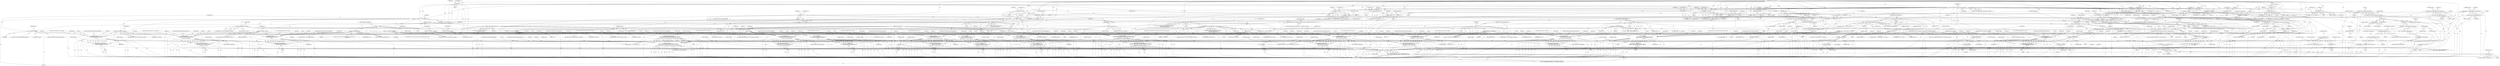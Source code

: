 digraph "1_libmodbus_5ccdf5ef79d742640355d1132fa9e2abc7fbaefc@API" {
"1001378" [label="(Call,send_msg(ctx, rsp, rsp_length))"];
"1001231" [label="(Call,response_exception(\n                ctx, &sft, MODBUS_EXCEPTION_ILLEGAL_DATA_ADDRESS, rsp, FALSE,\n                \"Illegal data read address 0x%0X or write address 0x%0X write_and_read_registers\n\",\n                mapping_address < 0 ? address : address + nb,\n                mapping_address_write < 0 ? address_write : address_write + nb_write))"];
"1000131" [label="(Call,ctx == NULL)"];
"1000115" [label="(MethodParameterIn,modbus_t *ctx)"];
"1001153" [label="(Call,address - mb_mapping->start_registers)"];
"1000160" [label="(Call,address = (req[offset + 1] << 8) + req[offset + 2])"];
"1000163" [label="(Call,req[offset + 1] << 8)"];
"1000116" [label="(MethodParameterIn,const uint8_t *req)"];
"1001176" [label="(Call,nb < 1)"];
"1001095" [label="(Call,nb = (req[offset + 3] << 8) + req[offset + 4])"];
"1001098" [label="(Call,req[offset + 3] << 8)"];
"1000189" [label="(Call,ctx->backend->prepare_response_tid(req, &req_length))"];
"1001180" [label="(Call,MODBUS_MAX_WR_READ_REGISTERS < nb)"];
"1001161" [label="(Call,address_write - mb_mapping->start_registers)"];
"1001111" [label="(Call,address_write = (req[offset + 5] << 8) + req[offset + 6])"];
"1001114" [label="(Call,req[offset + 5] << 8)"];
"1001185" [label="(Call,nb_write * 2)"];
"1001172" [label="(Call,MODBUS_MAX_WR_WRITE_REGISTERS < nb_write)"];
"1001168" [label="(Call,nb_write < 1)"];
"1001127" [label="(Call,nb_write = (req[offset + 7] << 8) + req[offset + 8])"];
"1001130" [label="(Call,req[offset + 7] << 8)"];
"1001354" [label="(Call,response_exception(\n            ctx, &sft, MODBUS_EXCEPTION_ILLEGAL_FUNCTION, rsp, TRUE,\n            \"Unknown Modbus function code: 0x%0X\n\", function))"];
"1000155" [label="(Call,function = req[offset])"];
"1001017" [label="(Call,response_exception(\n                ctx, &sft, MODBUS_EXCEPTION_ILLEGAL_DATA_ADDRESS, rsp, FALSE,\n                \"Illegal data address 0x%0X in write_register\n\",\n                address))"];
"1000999" [label="(Call,address - mb_mapping->start_registers)"];
"1000717" [label="(Call,response_exception(\n                ctx, &sft, MODBUS_EXCEPTION_ILLEGAL_DATA_VALUE, rsp, TRUE,\n                \"Illegal number of values %d in write_bits (max %d)\n\",\n                nb, MODBUS_MAX_WRITE_BITS))"];
"1000708" [label="(Call,nb < 1)"];
"1000683" [label="(Call,nb = (req[offset + 3] << 8) + req[offset + 4])"];
"1000686" [label="(Call,req[offset + 3] << 8)"];
"1000711" [label="(Call,MODBUS_MAX_WRITE_BITS < nb)"];
"1000457" [label="(Call,response_exception(\n                ctx, &sft, MODBUS_EXCEPTION_ILLEGAL_DATA_ADDRESS, rsp, FALSE,\n                \"Illegal data address 0x%0X in %s\n\",\n                mapping_address < 0 ? address : address + nb, name))"];
"1000418" [label="(Call,address - start_registers)"];
"1000361" [label="(Call,start_registers = is_input ? mb_mapping->start_input_registers : mb_mapping->start_registers)"];
"1000426" [label="(Call,MODBUS_MAX_READ_REGISTERS < nb)"];
"1000423" [label="(Call,nb < 1)"];
"1000400" [label="(Call,nb = (req[offset + 3] << 8) + req[offset + 4])"];
"1000403" [label="(Call,req[offset + 3] << 8)"];
"1000393" [label="(Call,name = is_input ? \"read_input_registers\" : \"read_registers\")"];
"1000547" [label="(Call,response_exception(\n                ctx, &sft, MODBUS_EXCEPTION_ILLEGAL_DATA_ADDRESS, rsp, FALSE,\n                \"Illegal data address 0x%0X in write_bit\n\",\n                address))"];
"1000529" [label="(Call,address - mb_mapping->start_bits)"];
"1001191" [label="(Call,response_exception(\n                ctx, &sft, MODBUS_EXCEPTION_ILLEGAL_DATA_VALUE, rsp, TRUE,\n                \"Illegal nb of values (W%d, R%d) in write_and_read_registers (max W%d, R%d)\n\",\n                nb_write, nb, MODBUS_MAX_WR_WRITE_REGISTERS, MODBUS_MAX_WR_READ_REGISTERS))"];
"1000828" [label="(Call,response_exception(\n                 ctx, &sft, MODBUS_EXCEPTION_ILLEGAL_DATA_VALUE, rsp, TRUE,\n                 \"Illegal number of values %d in write_registers (max %d)\n\",\n                nb, MODBUS_MAX_WRITE_REGISTERS))"];
"1000822" [label="(Call,MODBUS_MAX_WRITE_REGISTERS < nb)"];
"1000819" [label="(Call,nb < 1)"];
"1000794" [label="(Call,nb = (req[offset + 3] << 8) + req[offset + 4])"];
"1000797" [label="(Call,req[offset + 3] << 8)"];
"1000638" [label="(Call,response_exception(\n                ctx, &sft,\n                MODBUS_EXCEPTION_ILLEGAL_DATA_ADDRESS, rsp, FALSE,\n                \"Illegal data address 0x%0X in write_register\n\",\n                address))"];
"1000620" [label="(Call,address - mb_mapping->start_registers)"];
"1000743" [label="(Call,response_exception(\n                ctx, &sft,\n                MODBUS_EXCEPTION_ILLEGAL_DATA_ADDRESS, rsp, FALSE,\n                \"Illegal data address 0x%0X in write_bits\n\",\n                mapping_address < 0 ? address : address + nb))"];
"1000701" [label="(Call,address - mb_mapping->start_bits)"];
"1000302" [label="(Call,response_exception(\n                ctx, &sft,\n                MODBUS_EXCEPTION_ILLEGAL_DATA_ADDRESS, rsp, FALSE,\n                \"Illegal data address 0x%0X in %s\n\",\n                mapping_address < 0 ? address : address + nb, name))"];
"1000263" [label="(Call,address - start_bits)"];
"1000206" [label="(Call,start_bits = is_input ? mb_mapping->start_input_bits : mb_mapping->start_bits)"];
"1000268" [label="(Call,nb < 1)"];
"1000245" [label="(Call,nb = (req[offset + 3] << 8) + req[offset + 4])"];
"1000248" [label="(Call,req[offset + 3] << 8)"];
"1000271" [label="(Call,MODBUS_MAX_READ_BITS < nb)"];
"1000238" [label="(Call,name = is_input ? \"read_input_bits\" : \"read_bits\")"];
"1000277" [label="(Call,response_exception(\n                ctx, &sft, MODBUS_EXCEPTION_ILLEGAL_DATA_VALUE, rsp, TRUE,\n                \"Illegal nb of values %d in %s (max %d)\n\",\n                nb, name, MODBUS_MAX_READ_BITS))"];
"1000854" [label="(Call,response_exception(\n                ctx, &sft, MODBUS_EXCEPTION_ILLEGAL_DATA_ADDRESS, rsp, FALSE,\n                \"Illegal data address 0x%0X in write_registers\n\",\n                mapping_address < 0 ? address : address + nb))"];
"1000812" [label="(Call,address - mb_mapping->start_registers)"];
"1000432" [label="(Call,response_exception(\n                ctx, &sft, MODBUS_EXCEPTION_ILLEGAL_DATA_VALUE, rsp, TRUE,\n                \"Illegal nb of values %d in %s (max %d)\n\",\n                nb, name, MODBUS_MAX_READ_REGISTERS))"];
"1000604" [label="(Call,response_exception(\n                    ctx, &sft,\n                    MODBUS_EXCEPTION_ILLEGAL_DATA_VALUE, rsp, FALSE,\n                    \"Illegal data value 0x%0X in write_bit request at address %0X\n\",\n                    data, address))"];
"1000579" [label="(Call,data == 0x0)"];
"1000576" [label="(Call,data == 0xFF00)"];
"1000559" [label="(Call,data = (req[offset + 3] << 8) + req[offset + 4])"];
"1000562" [label="(Call,req[offset + 3] << 8)"];
"1001265" [label="(Call,rsp[rsp_length++] = nb << 1)"];
"1001270" [label="(Call,nb << 1)"];
"1000939" [label="(Call,ctx->backend->build_response_basis(&sft, rsp))"];
"1000344" [label="(Call,response_io_status(tab_bits, mapping_address, nb,\n                                            rsp, rsp_length))"];
"1000228" [label="(Call,*tab_bits = is_input ? mb_mapping->tab_input_bits : mb_mapping->tab_bits)"];
"1000291" [label="(Call,mapping_address < 0)"];
"1000261" [label="(Call,mapping_address = address - start_bits)"];
"1000337" [label="(Call,nb % 8)"];
"1000333" [label="(Call,nb / 8)"];
"1000323" [label="(Call,ctx->backend->build_response_basis(&sft, rsp))"];
"1000327" [label="(Call,rsp[rsp_length++] = (nb / 8) + ((nb % 8) ? 1 : 0))"];
"1000330" [label="(Call,rsp_length++)"];
"1000321" [label="(Call,rsp_length = ctx->backend->build_response_basis(&sft, rsp))"];
"1001261" [label="(Call,ctx->backend->build_response_basis(&sft, rsp))"];
"1000968" [label="(Call,rsp[byte_count_pos] = rsp_length - byte_count_pos - 1)"];
"1000972" [label="(Call,rsp_length - byte_count_pos - 1)"];
"1000965" [label="(Call,rsp_length += str_len)"];
"1000959" [label="(Call,str_len = 3 + strlen(LIBMODBUS_VERSION_STRING))"];
"1000963" [label="(Call,strlen(LIBMODBUS_VERSION_STRING))"];
"1000956" [label="(Call,rsp_length++)"];
"1000950" [label="(Call,rsp_length++)"];
"1000945" [label="(Call,rsp_length++)"];
"1000937" [label="(Call,rsp_length = ctx->backend->build_response_basis(&sft, rsp))"];
"1000974" [label="(Call,byte_count_pos - 1)"];
"1000943" [label="(Call,byte_count_pos = rsp_length++)"];
"1000513" [label="(Call,rsp[rsp_length++] = tab_registers[i] & 0xFF)"];
"1000518" [label="(Call,tab_registers[i] & 0xFF)"];
"1000508" [label="(Call,tab_registers[i] >> 8)"];
"1000383" [label="(Call,*tab_registers = is_input ? mb_mapping->tab_input_registers : mb_mapping->tab_registers)"];
"1001084" [label="(Call,memcpy(rsp, req, req_length))"];
"1001040" [label="(Call,req[offset + 3] << 8)"];
"1001056" [label="(Call,req[offset + 5] << 8)"];
"1000117" [label="(MethodParameterIn,int req_length)"];
"1000593" [label="(Call,memcpy(rsp, req, req_length))"];
"1001338" [label="(Call,rsp[rsp_length++] = mb_mapping->tab_registers[i] & 0xFF)"];
"1001343" [label="(Call,mb_mapping->tab_registers[i] & 0xFF)"];
"1001331" [label="(Call,mb_mapping->tab_registers[i] >> 8)"];
"1001293" [label="(Call,mb_mapping->tab_registers[i] =\n                    (req[offset + j] << 8) + req[offset + j + 1])"];
"1001300" [label="(Call,req[offset + j] << 8)"];
"1000953" [label="(Call,rsp[rsp_length++] = 0xFF)"];
"1000672" [label="(Call,memcpy(rsp, req, req_length))"];
"1000653" [label="(Call,req[offset + 3] << 8)"];
"1000483" [label="(Call,rsp[rsp_length++] = nb << 1)"];
"1000488" [label="(Call,nb << 1)"];
"1000479" [label="(Call,ctx->backend->build_response_basis(&sft, rsp))"];
"1000775" [label="(Call,ctx->backend->build_response_basis(&sft, rsp))"];
"1000917" [label="(Call,ctx->backend->build_response_basis(&sft, rsp))"];
"1000741" [label="(Call,rsp_length = response_exception(\n                ctx, &sft,\n                MODBUS_EXCEPTION_ILLEGAL_DATA_ADDRESS, rsp, FALSE,\n                \"Illegal data address 0x%0X in write_bits\n\",\n                mapping_address < 0 ? address : address + nb))"];
"1000715" [label="(Call,rsp_length = response_exception(\n                ctx, &sft, MODBUS_EXCEPTION_ILLEGAL_DATA_VALUE, rsp, TRUE,\n                \"Illegal number of values %d in write_bits (max %d)\n\",\n                nb, MODBUS_MAX_WRITE_BITS))"];
"1000597" [label="(Call,rsp_length = req_length)"];
"1000342" [label="(Call,rsp_length = response_io_status(tab_bits, mapping_address, nb,\n                                            rsp, rsp_length))"];
"1000852" [label="(Call,rsp_length = response_exception(\n                ctx, &sft, MODBUS_EXCEPTION_ILLEGAL_DATA_ADDRESS, rsp, FALSE,\n                \"Illegal data address 0x%0X in write_registers\n\",\n                mapping_address < 0 ? address : address + nb))"];
"1001352" [label="(Call,rsp_length = response_exception(\n            ctx, &sft, MODBUS_EXCEPTION_ILLEGAL_FUNCTION, rsp, TRUE,\n            \"Unknown Modbus function code: 0x%0X\n\", function))"];
"1001015" [label="(Call,rsp_length = response_exception(\n                ctx, &sft, MODBUS_EXCEPTION_ILLEGAL_DATA_ADDRESS, rsp, FALSE,\n                \"Illegal data address 0x%0X in write_register\n\",\n                address))"];
"1001189" [label="(Call,rsp_length = response_exception(\n                ctx, &sft, MODBUS_EXCEPTION_ILLEGAL_DATA_VALUE, rsp, TRUE,\n                \"Illegal nb of values (W%d, R%d) in write_and_read_registers (max W%d, R%d)\n\",\n                nb_write, nb, MODBUS_MAX_WR_WRITE_REGISTERS, MODBUS_MAX_WR_READ_REGISTERS))"];
"1000300" [label="(Call,rsp_length = response_exception(\n                ctx, &sft,\n                MODBUS_EXCEPTION_ILLEGAL_DATA_ADDRESS, rsp, FALSE,\n                \"Illegal data address 0x%0X in %s\n\",\n                mapping_address < 0 ? address : address + nb, name))"];
"1000430" [label="(Call,rsp_length = response_exception(\n                ctx, &sft, MODBUS_EXCEPTION_ILLEGAL_DATA_VALUE, rsp, TRUE,\n                \"Illegal nb of values %d in %s (max %d)\n\",\n                nb, name, MODBUS_MAX_READ_REGISTERS))"];
"1000275" [label="(Call,rsp_length = response_exception(\n                ctx, &sft, MODBUS_EXCEPTION_ILLEGAL_DATA_VALUE, rsp, TRUE,\n                \"Illegal nb of values %d in %s (max %d)\n\",\n                nb, name, MODBUS_MAX_READ_BITS))"];
"1000929" [label="(Call,rsp_length += 4)"];
"1000915" [label="(Call,rsp_length = ctx->backend->build_response_basis(&sft, rsp))"];
"1001268" [label="(Call,rsp_length++)"];
"1001259" [label="(Call,rsp_length = ctx->backend->build_response_basis(&sft, rsp))"];
"1000602" [label="(Call,rsp_length = response_exception(\n                    ctx, &sft,\n                    MODBUS_EXCEPTION_ILLEGAL_DATA_VALUE, rsp, FALSE,\n                    \"Illegal data value 0x%0X in write_bit request at address %0X\n\",\n                    data, address))"];
"1000516" [label="(Call,rsp_length++)"];
"1000506" [label="(Call,rsp_length++)"];
"1000486" [label="(Call,rsp_length++)"];
"1000477" [label="(Call,rsp_length = ctx->backend->build_response_basis(&sft, rsp))"];
"1000455" [label="(Call,rsp_length = response_exception(\n                ctx, &sft, MODBUS_EXCEPTION_ILLEGAL_DATA_ADDRESS, rsp, FALSE,\n                \"Illegal data address 0x%0X in %s\n\",\n                mapping_address < 0 ? address : address + nb, name))"];
"1000826" [label="(Call,rsp_length = response_exception(\n                 ctx, &sft, MODBUS_EXCEPTION_ILLEGAL_DATA_VALUE, rsp, TRUE,\n                 \"Illegal number of values %d in write_registers (max %d)\n\",\n                nb, MODBUS_MAX_WRITE_REGISTERS))"];
"1000787" [label="(Call,rsp_length += 4)"];
"1000773" [label="(Call,rsp_length = ctx->backend->build_response_basis(&sft, rsp))"];
"1001341" [label="(Call,rsp_length++)"];
"1001329" [label="(Call,rsp_length++)"];
"1000676" [label="(Call,rsp_length = req_length)"];
"1001229" [label="(Call,rsp_length = response_exception(\n                ctx, &sft, MODBUS_EXCEPTION_ILLEGAL_DATA_ADDRESS, rsp, FALSE,\n                \"Illegal data read address 0x%0X or write address 0x%0X write_and_read_registers\n\",\n                mapping_address < 0 ? address : address + nb,\n                mapping_address_write < 0 ? address_write : address_write + nb_write))"];
"1000636" [label="(Call,rsp_length = response_exception(\n                ctx, &sft,\n                MODBUS_EXCEPTION_ILLEGAL_DATA_ADDRESS, rsp, FALSE,\n                \"Illegal data address 0x%0X in write_register\n\",\n                address))"];
"1000545" [label="(Call,rsp_length = response_exception(\n                ctx, &sft, MODBUS_EXCEPTION_ILLEGAL_DATA_ADDRESS, rsp, FALSE,\n                \"Illegal data address 0x%0X in write_bit\n\",\n                address))"];
"1001088" [label="(Call,rsp_length = req_length)"];
"1001365" [label="(Call,(ctx->backend->backend_type == _MODBUS_BACKEND_TYPE_RTU &&\n            slave == MODBUS_BROADCAST_ADDRESS) ? 0 : send_msg(ctx, rsp, rsp_length))"];
"1001364" [label="(Return,return (ctx->backend->backend_type == _MODBUS_BACKEND_TYPE_RTU &&\n            slave == MODBUS_BROADCAST_ADDRESS) ? 0 : send_msg(ctx, rsp, rsp_length);)"];
"1000133" [label="(Identifier,NULL)"];
"1001360" [label="(Identifier,TRUE)"];
"1000465" [label="(Call,mapping_address < 0 ? address : address + nb)"];
"1000438" [label="(Identifier,TRUE)"];
"1000279" [label="(Call,&sft)"];
"1001252" [label="(Call,address_write + nb_write)"];
"1000597" [label="(Call,rsp_length = req_length)"];
"1001155" [label="(Call,mb_mapping->start_registers)"];
"1001053" [label="(Call,or = (req[offset + 5] << 8) + req[offset + 6])"];
"1000745" [label="(Call,&sft)"];
"1000967" [label="(Identifier,str_len)"];
"1001354" [label="(Call,response_exception(\n            ctx, &sft, MODBUS_EXCEPTION_ILLEGAL_FUNCTION, rsp, TRUE,\n            \"Unknown Modbus function code: 0x%0X\n\", function))"];
"1000458" [label="(Identifier,ctx)"];
"1001153" [label="(Call,address - mb_mapping->start_registers)"];
"1001183" [label="(Call,nb_write_bytes != nb_write * 2)"];
"1001027" [label="(Block,)"];
"1001256" [label="(Block,)"];
"1000335" [label="(Literal,8)"];
"1000604" [label="(Call,response_exception(\n                    ctx, &sft,\n                    MODBUS_EXCEPTION_ILLEGAL_DATA_VALUE, rsp, FALSE,\n                    \"Illegal data value 0x%0X in write_bit request at address %0X\n\",\n                    data, address))"];
"1000854" [label="(Call,response_exception(\n                ctx, &sft, MODBUS_EXCEPTION_ILLEGAL_DATA_ADDRESS, rsp, FALSE,\n                \"Illegal data address 0x%0X in write_registers\n\",\n                mapping_address < 0 ? address : address + nb))"];
"1000442" [label="(Identifier,MODBUS_MAX_READ_REGISTERS)"];
"1000997" [label="(Call,mapping_address = address - mb_mapping->start_registers)"];
"1001057" [label="(Call,req[offset + 5])"];
"1000302" [label="(Call,response_exception(\n                ctx, &sft,\n                MODBUS_EXCEPTION_ILLEGAL_DATA_ADDRESS, rsp, FALSE,\n                \"Illegal data address 0x%0X in %s\n\",\n                mapping_address < 0 ? address : address + nb, name))"];
"1000548" [label="(Identifier,ctx)"];
"1001228" [label="(Block,)"];
"1001342" [label="(Identifier,rsp_length)"];
"1001377" [label="(Literal,0)"];
"1001014" [label="(Block,)"];
"1000497" [label="(Call,mapping_address + nb)"];
"1000456" [label="(Identifier,rsp_length)"];
"1001088" [label="(Call,rsp_length = req_length)"];
"1001229" [label="(Call,rsp_length = response_exception(\n                ctx, &sft, MODBUS_EXCEPTION_ILLEGAL_DATA_ADDRESS, rsp, FALSE,\n                \"Illegal data read address 0x%0X or write address 0x%0X write_and_read_registers\n\",\n                mapping_address < 0 ? address : address + nb,\n                mapping_address_write < 0 ? address_write : address_write + nb_write))"];
"1000824" [label="(Identifier,nb)"];
"1000470" [label="(Call,address + nb)"];
"1000683" [label="(Call,nb = (req[offset + 3] << 8) + req[offset + 4])"];
"1000972" [label="(Call,rsp_length - byte_count_pos - 1)"];
"1001247" [label="(Call,mapping_address_write < 0 ? address_write : address_write + nb_write)"];
"1000426" [label="(Call,MODBUS_MAX_READ_REGISTERS < nb)"];
"1000818" [label="(Call,nb < 1 || MODBUS_MAX_WRITE_REGISTERS < nb)"];
"1000973" [label="(Identifier,rsp_length)"];
"1000131" [label="(Call,ctx == NULL)"];
"1000743" [label="(Call,response_exception(\n                ctx, &sft,\n                MODBUS_EXCEPTION_ILLEGAL_DATA_ADDRESS, rsp, FALSE,\n                \"Illegal data address 0x%0X in write_bits\n\",\n                mapping_address < 0 ? address : address + nb))"];
"1000339" [label="(Literal,8)"];
"1000594" [label="(Identifier,rsp)"];
"1001023" [label="(Identifier,FALSE)"];
"1000361" [label="(Call,start_registers = is_input ? mb_mapping->start_input_registers : mb_mapping->start_registers)"];
"1001288" [label="(Identifier,i)"];
"1000834" [label="(Identifier,TRUE)"];
"1000299" [label="(Block,)"];
"1000950" [label="(Call,rsp_length++)"];
"1001318" [label="(Call,i < mapping_address + nb)"];
"1001201" [label="(Identifier,MODBUS_MAX_WR_WRITE_REGISTERS)"];
"1000832" [label="(Identifier,MODBUS_EXCEPTION_ILLEGAL_DATA_VALUE)"];
"1000811" [label="(Identifier,mapping_address)"];
"1000115" [label="(MethodParameterIn,modbus_t *ctx)"];
"1000433" [label="(Identifier,ctx)"];
"1000429" [label="(Block,)"];
"1001193" [label="(Call,&sft)"];
"1000975" [label="(Identifier,byte_count_pos)"];
"1000699" [label="(Call,mapping_address = address - mb_mapping->start_bits)"];
"1000943" [label="(Call,byte_count_pos = rsp_length++)"];
"1001181" [label="(Identifier,MODBUS_MAX_WR_READ_REGISTERS)"];
"1000485" [label="(Identifier,rsp)"];
"1001111" [label="(Call,address_write = (req[offset + 5] << 8) + req[offset + 6])"];
"1000954" [label="(Call,rsp[rsp_length++])"];
"1001195" [label="(Identifier,MODBUS_EXCEPTION_ILLEGAL_DATA_VALUE)"];
"1000345" [label="(Identifier,tab_bits)"];
"1000792" [label="(Block,)"];
"1000577" [label="(Identifier,data)"];
"1000964" [label="(Identifier,LIBMODBUS_VERSION_STRING)"];
"1000189" [label="(Call,ctx->backend->prepare_response_tid(req, &req_length))"];
"1000937" [label="(Call,rsp_length = ctx->backend->build_response_basis(&sft, rsp))"];
"1001174" [label="(Identifier,nb_write)"];
"1000920" [label="(Identifier,rsp)"];
"1000306" [label="(Identifier,MODBUS_EXCEPTION_ILLEGAL_DATA_ADDRESS)"];
"1000326" [label="(Identifier,rsp)"];
"1001301" [label="(Call,req[offset + j])"];
"1000228" [label="(Call,*tab_bits = is_input ? mb_mapping->tab_input_bits : mb_mapping->tab_bits)"];
"1000635" [label="(Block,)"];
"1001037" [label="(Call,and = (req[offset + 3] << 8) + req[offset + 4])"];
"1000334" [label="(Identifier,nb)"];
"1000977" [label="(ControlStructure,break;)"];
"1000549" [label="(Call,&sft)"];
"1000459" [label="(Call,&sft)"];
"1001349" [label="(Literal,0xFF)"];
"1000761" [label="(Call,modbus_set_bits_from_bytes(mb_mapping->tab_bits, mapping_address, nb,\n                                       &req[offset + 6]))"];
"1001046" [label="(Literal,8)"];
"1000718" [label="(Identifier,ctx)"];
"1000455" [label="(Call,rsp_length = response_exception(\n                ctx, &sft, MODBUS_EXCEPTION_ILLEGAL_DATA_ADDRESS, rsp, FALSE,\n                \"Illegal data address 0x%0X in %s\n\",\n                mapping_address < 0 ? address : address + nb, name))"];
"1000636" [label="(Call,rsp_length = response_exception(\n                ctx, &sft,\n                MODBUS_EXCEPTION_ILLEGAL_DATA_ADDRESS, rsp, FALSE,\n                \"Illegal data address 0x%0X in write_register\n\",\n                address))"];
"1000488" [label="(Call,nb << 1)"];
"1000709" [label="(Identifier,nb)"];
"1001175" [label="(Call,nb < 1 || MODBUS_MAX_WR_READ_REGISTERS < nb ||\n            nb_write_bytes != nb_write * 2)"];
"1000860" [label="(Identifier,FALSE)"];
"1000750" [label="(Literal,\"Illegal data address 0x%0X in write_bits\n\")"];
"1000934" [label="(Block,)"];
"1000342" [label="(Call,rsp_length = response_io_status(tab_bits, mapping_address, nb,\n                                            rsp, rsp_length))"];
"1001364" [label="(Return,return (ctx->backend->backend_type == _MODBUS_BACKEND_TYPE_RTU &&\n            slave == MODBUS_BROADCAST_ADDRESS) ? 0 : send_msg(ctx, rsp, rsp_length);)"];
"1000315" [label="(Call,address + nb)"];
"1000344" [label="(Call,response_io_status(tab_bits, mapping_address, nb,\n                                            rsp, rsp_length))"];
"1000882" [label="(Call,i < mapping_address + nb)"];
"1000531" [label="(Call,mb_mapping->start_bits)"];
"1001329" [label="(Call,rsp_length++)"];
"1000687" [label="(Call,req[offset + 3])"];
"1001283" [label="(Call,mapping_address_write + nb_write)"];
"1001272" [label="(Literal,1)"];
"1000490" [label="(Literal,1)"];
"1000346" [label="(Identifier,mapping_address)"];
"1000502" [label="(Block,)"];
"1000822" [label="(Call,MODBUS_MAX_WRITE_REGISTERS < nb)"];
"1000293" [label="(Literal,0)"];
"1000853" [label="(Identifier,rsp_length)"];
"1000394" [label="(Identifier,name)"];
"1000798" [label="(Call,req[offset + 3])"];
"1001355" [label="(Identifier,ctx)"];
"1000646" [label="(Identifier,address)"];
"1000598" [label="(Identifier,rsp_length)"];
"1001089" [label="(Identifier,rsp_length)"];
"1000599" [label="(Identifier,req_length)"];
"1000321" [label="(Call,rsp_length = ctx->backend->build_response_basis(&sft, rsp))"];
"1001127" [label="(Call,nb_write = (req[offset + 7] << 8) + req[offset + 8])"];
"1000454" [label="(Block,)"];
"1000218" [label="(Identifier,nb_bits)"];
"1001143" [label="(Call,nb_write_bytes = req[offset + 9])"];
"1000648" [label="(Block,)"];
"1000622" [label="(Call,mb_mapping->start_registers)"];
"1000686" [label="(Call,req[offset + 3] << 8)"];
"1000776" [label="(Call,&sft)"];
"1001271" [label="(Identifier,nb)"];
"1000871" [label="(Block,)"];
"1000707" [label="(Call,nb < 1 || MODBUS_MAX_WRITE_BITS < nb)"];
"1000311" [label="(Call,mapping_address < 0)"];
"1000618" [label="(Call,mapping_address = address - mb_mapping->start_registers)"];
"1000960" [label="(Identifier,str_len)"];
"1000944" [label="(Identifier,byte_count_pos)"];
"1000501" [label="(Identifier,i)"];
"1001173" [label="(Identifier,MODBUS_MAX_WR_WRITE_REGISTERS)"];
"1000674" [label="(Identifier,req)"];
"1000717" [label="(Call,response_exception(\n                ctx, &sft, MODBUS_EXCEPTION_ILLEGAL_DATA_VALUE, rsp, TRUE,\n                \"Illegal number of values %d in write_bits (max %d)\n\",\n                nb, MODBUS_MAX_WRITE_BITS))"];
"1000812" [label="(Call,address - mb_mapping->start_registers)"];
"1001324" [label="(Identifier,i)"];
"1000749" [label="(Identifier,FALSE)"];
"1000425" [label="(Literal,1)"];
"1000206" [label="(Call,start_bits = is_input ? mb_mapping->start_input_bits : mb_mapping->start_bits)"];
"1001359" [label="(Identifier,rsp)"];
"1001182" [label="(Identifier,nb)"];
"1000702" [label="(Identifier,address)"];
"1000965" [label="(Call,rsp_length += str_len)"];
"1000828" [label="(Call,response_exception(\n                 ctx, &sft, MODBUS_EXCEPTION_ILLEGAL_DATA_VALUE, rsp, TRUE,\n                 \"Illegal number of values %d in write_registers (max %d)\n\",\n                nb, MODBUS_MAX_WRITE_REGISTERS))"];
"1000353" [label="(Block,)"];
"1000462" [label="(Identifier,rsp)"];
"1000797" [label="(Call,req[offset + 3] << 8)"];
"1000136" [label="(Identifier,errno)"];
"1001222" [label="(Call,mapping_address_write + nb_write)"];
"1000576" [label="(Call,data == 0xFF00)"];
"1000400" [label="(Call,nb = (req[offset + 3] << 8) + req[offset + 4])"];
"1001267" [label="(Identifier,rsp)"];
"1000275" [label="(Call,rsp_length = response_exception(\n                ctx, &sft, MODBUS_EXCEPTION_ILLEGAL_DATA_VALUE, rsp, TRUE,\n                \"Illegal nb of values %d in %s (max %d)\n\",\n                nb, name, MODBUS_MAX_READ_BITS))"];
"1000523" [label="(ControlStructure,break;)"];
"1000420" [label="(Identifier,start_registers)"];
"1000463" [label="(Identifier,FALSE)"];
"1000959" [label="(Call,str_len = 3 + strlen(LIBMODBUS_VERSION_STRING))"];
"1000931" [label="(Literal,4)"];
"1000780" [label="(Call,rsp + rsp_length)"];
"1000642" [label="(Identifier,MODBUS_EXCEPTION_ILLEGAL_DATA_ADDRESS)"];
"1000484" [label="(Call,rsp[rsp_length++])"];
"1000552" [label="(Identifier,rsp)"];
"1000963" [label="(Call,strlen(LIBMODBUS_VERSION_STRING))"];
"1000357" [label="(Call,function == MODBUS_FC_READ_INPUT_REGISTERS)"];
"1000958" [label="(Literal,0xFF)"];
"1001144" [label="(Identifier,nb_write_bytes)"];
"1000272" [label="(Identifier,MODBUS_MAX_READ_BITS)"];
"1001361" [label="(Literal,\"Unknown Modbus function code: 0x%0X\n\")"];
"1000805" [label="(Identifier,req)"];
"1000301" [label="(Identifier,rsp_length)"];
"1001112" [label="(Identifier,address_write)"];
"1000473" [label="(Identifier,name)"];
"1000747" [label="(Identifier,MODBUS_EXCEPTION_ILLEGAL_DATA_ADDRESS)"];
"1000519" [label="(Call,tab_registers[i])"];
"1001260" [label="(Identifier,rsp_length)"];
"1000900" [label="(Call,(req[offset + j] << 8) + req[offset + j + 1])"];
"1000362" [label="(Identifier,start_registers)"];
"1000180" [label="(Call,sft.function = function)"];
"1000132" [label="(Identifier,ctx)"];
"1000434" [label="(Call,&sft)"];
"1001299" [label="(Call,(req[offset + j] << 8) + req[offset + j + 1])"];
"1000612" [label="(Identifier,data)"];
"1000246" [label="(Identifier,nb)"];
"1000404" [label="(Call,req[offset + 3])"];
"1000322" [label="(Identifier,rsp_length)"];
"1001300" [label="(Call,req[offset + j] << 8)"];
"1001178" [label="(Literal,1)"];
"1000813" [label="(Identifier,address)"];
"1000570" [label="(Identifier,req)"];
"1001211" [label="(Call,mapping_address + nb)"];
"1000116" [label="(MethodParameterIn,const uint8_t *req)"];
"1001266" [label="(Call,rsp[rsp_length++])"];
"1000330" [label="(Call,rsp_length++)"];
"1001131" [label="(Call,req[offset + 7])"];
"1000734" [label="(Call,mapping_address + nb)"];
"1000740" [label="(Block,)"];
"1001019" [label="(Call,&sft)"];
"1000517" [label="(Identifier,rsp_length)"];
"1001337" [label="(Literal,8)"];
"1001325" [label="(Block,)"];
"1001179" [label="(Call,MODBUS_MAX_WR_READ_REGISTERS < nb ||\n            nb_write_bytes != nb_write * 2)"];
"1000939" [label="(Call,ctx->backend->build_response_basis(&sft, rsp))"];
"1001106" [label="(Identifier,req)"];
"1001021" [label="(Identifier,MODBUS_EXCEPTION_ILLEGAL_DATA_ADDRESS)"];
"1000191" [label="(Call,&req_length)"];
"1000261" [label="(Call,mapping_address = address - start_bits)"];
"1000162" [label="(Call,(req[offset + 1] << 8) + req[offset + 2])"];
"1000157" [label="(Call,req[offset])"];
"1000826" [label="(Call,rsp_length = response_exception(\n                 ctx, &sft, MODBUS_EXCEPTION_ILLEGAL_DATA_VALUE, rsp, TRUE,\n                 \"Illegal number of values %d in write_registers (max %d)\n\",\n                nb, MODBUS_MAX_WRITE_REGISTERS))"];
"1001055" [label="(Call,(req[offset + 5] << 8) + req[offset + 6])"];
"1000117" [label="(MethodParameterIn,int req_length)"];
"1000384" [label="(Identifier,tab_registers)"];
"1001200" [label="(Identifier,nb)"];
"1000741" [label="(Call,rsp_length = response_exception(\n                ctx, &sft,\n                MODBUS_EXCEPTION_ILLEGAL_DATA_ADDRESS, rsp, FALSE,\n                \"Illegal data address 0x%0X in write_bits\n\",\n                mapping_address < 0 ? address : address + nb))"];
"1001169" [label="(Identifier,nb_write)"];
"1000284" [label="(Literal,\"Illegal nb of values %d in %s (max %d)\n\")"];
"1000733" [label="(Call,(mapping_address + nb) > mb_mapping->nb_bits)"];
"1000282" [label="(Identifier,rsp)"];
"1001159" [label="(Call,mapping_address_write = address_write - mb_mapping->start_registers)"];
"1001085" [label="(Identifier,rsp)"];
"1000148" [label="(Call,slave = req[offset - 1])"];
"1001170" [label="(Literal,1)"];
"1001162" [label="(Identifier,address_write)"];
"1000530" [label="(Identifier,address)"];
"1001189" [label="(Call,rsp_length = response_exception(\n                ctx, &sft, MODBUS_EXCEPTION_ILLEGAL_DATA_VALUE, rsp, TRUE,\n                \"Illegal nb of values (W%d, R%d) in write_and_read_registers (max W%d, R%d)\n\",\n                nb_write, nb, MODBUS_MAX_WR_WRITE_REGISTERS, MODBUS_MAX_WR_READ_REGISTERS))"];
"1000303" [label="(Identifier,ctx)"];
"1000946" [label="(Identifier,rsp_length)"];
"1000713" [label="(Identifier,nb)"];
"1000561" [label="(Call,(req[offset + 3] << 8) + req[offset + 4])"];
"1000427" [label="(Identifier,MODBUS_MAX_READ_REGISTERS)"];
"1001306" [label="(Literal,8)"];
"1000169" [label="(Literal,8)"];
"1001236" [label="(Identifier,rsp)"];
"1001184" [label="(Identifier,nb_write_bytes)"];
"1000440" [label="(Identifier,nb)"];
"1000613" [label="(Identifier,address)"];
"1001261" [label="(Call,ctx->backend->build_response_basis(&sft, rsp))"];
"1000254" [label="(Literal,8)"];
"1000719" [label="(Call,&sft)"];
"1000856" [label="(Call,&sft)"];
"1000291" [label="(Call,mapping_address < 0)"];
"1000966" [label="(Identifier,rsp_length)"];
"1000383" [label="(Call,*tab_registers = is_input ? mb_mapping->tab_input_registers : mb_mapping->tab_registers)"];
"1000195" [label="(Block,)"];
"1000155" [label="(Call,function = req[offset])"];
"1001191" [label="(Call,response_exception(\n                ctx, &sft, MODBUS_EXCEPTION_ILLEGAL_DATA_VALUE, rsp, TRUE,\n                \"Illegal nb of values (W%d, R%d) in write_and_read_registers (max W%d, R%d)\n\",\n                nb_write, nb, MODBUS_MAX_WR_WRITE_REGISTERS, MODBUS_MAX_WR_READ_REGISTERS))"];
"1000557" [label="(Block,)"];
"1000796" [label="(Call,(req[offset + 3] << 8) + req[offset + 4])"];
"1000142" [label="(Identifier,offset)"];
"1000644" [label="(Identifier,FALSE)"];
"1000489" [label="(Identifier,nb)"];
"1000773" [label="(Call,rsp_length = ctx->backend->build_response_basis(&sft, rsp))"];
"1001353" [label="(Identifier,rsp_length)"];
"1000363" [label="(Call,is_input ? mb_mapping->start_input_registers : mb_mapping->start_registers)"];
"1001171" [label="(Call,MODBUS_MAX_WR_WRITE_REGISTERS < nb_write ||\n            nb < 1 || MODBUS_MAX_WR_READ_REGISTERS < nb ||\n            nb_write_bytes != nb_write * 2)"];
"1000837" [label="(Identifier,MODBUS_MAX_WRITE_REGISTERS)"];
"1000867" [label="(Call,address + nb)"];
"1001163" [label="(Call,mb_mapping->start_registers)"];
"1000318" [label="(Identifier,name)"];
"1000614" [label="(ControlStructure,break;)"];
"1000546" [label="(Identifier,rsp_length)"];
"1000516" [label="(Call,rsp_length++)"];
"1000654" [label="(Call,req[offset + 3])"];
"1000794" [label="(Call,nb = (req[offset + 3] << 8) + req[offset + 4])"];
"1000271" [label="(Call,MODBUS_MAX_READ_BITS < nb)"];
"1001099" [label="(Call,req[offset + 3])"];
"1000917" [label="(Call,ctx->backend->build_response_basis(&sft, rsp))"];
"1001086" [label="(Identifier,req)"];
"1000401" [label="(Identifier,nb)"];
"1000725" [label="(Identifier,nb)"];
"1001022" [label="(Identifier,rsp)"];
"1000833" [label="(Identifier,rsp)"];
"1000562" [label="(Call,req[offset + 3] << 8)"];
"1000563" [label="(Call,req[offset + 3])"];
"1000940" [label="(Call,&sft)"];
"1000512" [label="(Literal,8)"];
"1001331" [label="(Call,mb_mapping->tab_registers[i] >> 8)"];
"1000207" [label="(Identifier,start_bits)"];
"1001281" [label="(Call,i < mapping_address_write + nb_write)"];
"1001000" [label="(Identifier,address)"];
"1000338" [label="(Identifier,nb)"];
"1000464" [label="(Literal,\"Illegal data address 0x%0X in %s\n\")"];
"1000580" [label="(Identifier,data)"];
"1000653" [label="(Call,req[offset + 3] << 8)"];
"1000156" [label="(Identifier,function)"];
"1000239" [label="(Identifier,name)"];
"1001187" [label="(Literal,2)"];
"1000575" [label="(Call,data == 0xFF00 || data == 0x0)"];
"1000477" [label="(Call,rsp_length = ctx->backend->build_response_basis(&sft, rsp))"];
"1000932" [label="(ControlStructure,break;)"];
"1001064" [label="(Identifier,req)"];
"1000608" [label="(Identifier,MODBUS_EXCEPTION_ILLEGAL_DATA_VALUE)"];
"1000724" [label="(Literal,\"Illegal number of values %d in write_bits (max %d)\n\")"];
"1000925" [label="(Call,req + rsp_length)"];
"1000861" [label="(Literal,\"Illegal data address 0x%0X in write_registers\n\")"];
"1000581" [label="(Literal,0x0)"];
"1000296" [label="(Identifier,mapping_address)"];
"1000714" [label="(Block,)"];
"1000851" [label="(Block,)"];
"1000508" [label="(Call,tab_registers[i] >> 8)"];
"1000256" [label="(Identifier,req)"];
"1001040" [label="(Call,req[offset + 3] << 8)"];
"1000171" [label="(Identifier,req)"];
"1000402" [label="(Call,(req[offset + 3] << 8) + req[offset + 4])"];
"1000559" [label="(Call,data = (req[offset + 3] << 8) + req[offset + 4])"];
"1000249" [label="(Call,req[offset + 3])"];
"1000781" [label="(Identifier,rsp)"];
"1000845" [label="(Call,mapping_address + nb)"];
"1001244" [label="(Call,address + nb)"];
"1000855" [label="(Identifier,ctx)"];
"1000915" [label="(Call,rsp_length = ctx->backend->build_response_basis(&sft, rsp))"];
"1000331" [label="(Identifier,rsp_length)"];
"1000551" [label="(Identifier,MODBUS_EXCEPTION_ILLEGAL_DATA_ADDRESS)"];
"1000789" [label="(Literal,4)"];
"1000340" [label="(Literal,1)"];
"1000504" [label="(Call,rsp[rsp_length++])"];
"1001308" [label="(Identifier,req)"];
"1001292" [label="(Block,)"];
"1000307" [label="(Identifier,rsp)"];
"1001259" [label="(Call,rsp_length = ctx->backend->build_response_basis(&sft, rsp))"];
"1000637" [label="(Identifier,rsp_length)"];
"1001093" [label="(Block,)"];
"1000403" [label="(Call,req[offset + 3] << 8)"];
"1000527" [label="(Call,mapping_address = address - mb_mapping->start_bits)"];
"1000953" [label="(Call,rsp[rsp_length++] = 0xFF)"];
"1000310" [label="(Call,mapping_address < 0 ? address : address + nb)"];
"1000274" [label="(Block,)"];
"1000748" [label="(Identifier,rsp)"];
"1000827" [label="(Identifier,rsp_length)"];
"1001382" [label="(MethodReturn,int)"];
"1001239" [label="(Call,mapping_address < 0 ? address : address + nb)"];
"1000645" [label="(Literal,\"Illegal data address 0x%0X in write_register\n\")"];
"1000544" [label="(Block,)"];
"1000507" [label="(Identifier,rsp_length)"];
"1000810" [label="(Call,mapping_address = address - mb_mapping->start_registers)"];
"1001363" [label="(ControlStructure,break;)"];
"1000760" [label="(Block,)"];
"1001129" [label="(Call,(req[offset + 7] << 8) + req[offset + 8])"];
"1001269" [label="(Identifier,rsp_length)"];
"1000970" [label="(Identifier,rsp)"];
"1000956" [label="(Call,rsp_length++)"];
"1001180" [label="(Call,MODBUS_MAX_WR_READ_REGISTERS < nb)"];
"1000547" [label="(Call,response_exception(\n                ctx, &sft, MODBUS_EXCEPTION_ILLEGAL_DATA_ADDRESS, rsp, FALSE,\n                \"Illegal data address 0x%0X in write_bit\n\",\n                address))"];
"1001264" [label="(Identifier,rsp)"];
"1000428" [label="(Identifier,nb)"];
"1001268" [label="(Call,rsp_length++)"];
"1000432" [label="(Call,response_exception(\n                ctx, &sft, MODBUS_EXCEPTION_ILLEGAL_DATA_VALUE, rsp, TRUE,\n                \"Illegal nb of values %d in %s (max %d)\n\",\n                nb, name, MODBUS_MAX_READ_REGISTERS))"];
"1001104" [label="(Literal,8)"];
"1000332" [label="(Call,(nb / 8) + ((nb % 8) ? 1 : 0))"];
"1000553" [label="(Identifier,FALSE)"];
"1000918" [label="(Call,&sft)"];
"1000961" [label="(Call,3 + strlen(LIBMODBUS_VERSION_STRING))"];
"1000268" [label="(Call,nb < 1)"];
"1000901" [label="(Call,req[offset + j] << 8)"];
"1000308" [label="(Identifier,FALSE)"];
"1000957" [label="(Identifier,rsp_length)"];
"1001210" [label="(Call,(mapping_address + nb) > mb_mapping->nb_registers)"];
"1000819" [label="(Call,nb < 1)"];
"1000751" [label="(Call,mapping_address < 0 ? address : address + nb)"];
"1000700" [label="(Identifier,mapping_address)"];
"1000596" [label="(Identifier,req_length)"];
"1000679" [label="(ControlStructure,break;)"];
"1000336" [label="(Call,(nb % 8) ? 1 : 0)"];
"1001378" [label="(Call,send_msg(ctx, rsp, rsp_length))"];
"1000678" [label="(Identifier,req_length)"];
"1000329" [label="(Identifier,rsp)"];
"1001097" [label="(Call,(req[offset + 3] << 8) + req[offset + 4])"];
"1000324" [label="(Call,&sft)"];
"1000568" [label="(Literal,8)"];
"1000480" [label="(Call,&sft)"];
"1000859" [label="(Identifier,rsp)"];
"1000788" [label="(Identifier,rsp_length)"];
"1000884" [label="(Call,mapping_address + nb)"];
"1000424" [label="(Identifier,nb)"];
"1001186" [label="(Identifier,nb_write)"];
"1001338" [label="(Call,rsp[rsp_length++] = mb_mapping->tab_registers[i] & 0xFF)"];
"1000119" [label="(Block,)"];
"1000726" [label="(Identifier,MODBUS_MAX_WRITE_BITS)"];
"1000333" [label="(Call,nb / 8)"];
"1000230" [label="(Call,is_input ? mb_mapping->tab_input_bits : mb_mapping->tab_bits)"];
"1000198" [label="(Block,)"];
"1000595" [label="(Identifier,req)"];
"1001062" [label="(Literal,8)"];
"1000930" [label="(Identifier,rsp_length)"];
"1000554" [label="(Literal,\"Illegal data address 0x%0X in write_bit\n\")"];
"1000659" [label="(Literal,8)"];
"1000229" [label="(Identifier,tab_bits)"];
"1000715" [label="(Call,rsp_length = response_exception(\n                ctx, &sft, MODBUS_EXCEPTION_ILLEGAL_DATA_VALUE, rsp, TRUE,\n                \"Illegal number of values %d in write_bits (max %d)\n\",\n                nb, MODBUS_MAX_WRITE_BITS))"];
"1000672" [label="(Call,memcpy(rsp, req, req_length))"];
"1001098" [label="(Call,req[offset + 3] << 8)"];
"1001168" [label="(Call,nb_write < 1)"];
"1001196" [label="(Identifier,rsp)"];
"1001190" [label="(Identifier,rsp_length)"];
"1000437" [label="(Identifier,rsp)"];
"1000742" [label="(Identifier,rsp_length)"];
"1001238" [label="(Literal,\"Illegal data read address 0x%0X or write address 0x%0X write_and_read_registers\n\")"];
"1000916" [label="(Identifier,rsp_length)"];
"1000945" [label="(Call,rsp_length++)"];
"1000779" [label="(Call,memcpy(rsp + rsp_length, req + rsp_length, 4))"];
"1000393" [label="(Call,name = is_input ? \"read_input_registers\" : \"read_registers\")"];
"1000643" [label="(Identifier,rsp)"];
"1000263" [label="(Call,address - start_bits)"];
"1001130" [label="(Call,req[offset + 7] << 8)"];
"1000835" [label="(Literal,\"Illegal number of values %d in write_registers (max %d)\n\")"];
"1000161" [label="(Identifier,address)"];
"1001235" [label="(Identifier,MODBUS_EXCEPTION_ILLEGAL_DATA_ADDRESS)"];
"1001231" [label="(Call,response_exception(\n                ctx, &sft, MODBUS_EXCEPTION_ILLEGAL_DATA_ADDRESS, rsp, FALSE,\n                \"Illegal data read address 0x%0X or write address 0x%0X write_and_read_registers\n\",\n                mapping_address < 0 ? address : address + nb,\n                mapping_address_write < 0 ? address_write : address_write + nb_write))"];
"1000285" [label="(Identifier,nb)"];
"1000823" [label="(Identifier,MODBUS_MAX_WRITE_REGISTERS)"];
"1001276" [label="(Identifier,i)"];
"1000411" [label="(Identifier,req)"];
"1001381" [label="(Identifier,rsp_length)"];
"1001327" [label="(Call,rsp[rsp_length++])"];
"1001176" [label="(Call,nb < 1)"];
"1001025" [label="(Identifier,address)"];
"1001172" [label="(Call,MODBUS_MAX_WR_WRITE_REGISTERS < nb_write)"];
"1001232" [label="(Identifier,ctx)"];
"1001199" [label="(Identifier,nb_write)"];
"1001091" [label="(ControlStructure,break;)"];
"1000269" [label="(Identifier,nb)"];
"1000240" [label="(Call,is_input ? \"read_input_bits\" : \"read_bits\")"];
"1000606" [label="(Call,&sft)"];
"1001352" [label="(Call,rsp_length = response_exception(\n            ctx, &sft, MODBUS_EXCEPTION_ILLEGAL_FUNCTION, rsp, TRUE,\n            \"Unknown Modbus function code: 0x%0X\n\", function))"];
"1000844" [label="(Call,(mapping_address + nb) > mb_mapping->nb_registers)"];
"1000814" [label="(Call,mb_mapping->start_registers)"];
"1000949" [label="(Identifier,rsp)"];
"1000475" [label="(Block,)"];
"1001154" [label="(Identifier,address)"];
"1000478" [label="(Identifier,rsp_length)"];
"1000431" [label="(Identifier,rsp_length)"];
"1000290" [label="(Call,mapping_address < 0 || (mapping_address + nb) > nb_bits)"];
"1000650" [label="(Call,data = (req[offset + 3] << 8) + req[offset + 4])"];
"1000518" [label="(Call,tab_registers[i] & 0xFF)"];
"1000479" [label="(Call,ctx->backend->build_response_basis(&sft, rsp))"];
"1000349" [label="(Identifier,rsp_length)"];
"1000238" [label="(Call,name = is_input ? \"read_input_bits\" : \"read_bits\")"];
"1000661" [label="(Identifier,req)"];
"1000545" [label="(Call,rsp_length = response_exception(\n                ctx, &sft, MODBUS_EXCEPTION_ILLEGAL_DATA_ADDRESS, rsp, FALSE,\n                \"Illegal data address 0x%0X in write_bit\n\",\n                address))"];
"1001270" [label="(Call,nb << 1)"];
"1001115" [label="(Call,req[offset + 5])"];
"1000304" [label="(Call,&sft)"];
"1000495" [label="(Call,i < mapping_address + nb)"];
"1001380" [label="(Identifier,rsp)"];
"1000602" [label="(Call,rsp_length = response_exception(\n                    ctx, &sft,\n                    MODBUS_EXCEPTION_ILLEGAL_DATA_VALUE, rsp, FALSE,\n                    \"Illegal data value 0x%0X in write_bit request at address %0X\n\",\n                    data, address))"];
"1000684" [label="(Identifier,nb)"];
"1001056" [label="(Call,req[offset + 5] << 8)"];
"1001041" [label="(Call,req[offset + 3])"];
"1000320" [label="(Block,)"];
"1001090" [label="(Identifier,req_length)"];
"1000294" [label="(Call,(mapping_address + nb) > nb_bits)"];
"1000529" [label="(Call,address - mb_mapping->start_bits)"];
"1000610" [label="(Identifier,FALSE)"];
"1001122" [label="(Identifier,req)"];
"1001188" [label="(Block,)"];
"1000929" [label="(Call,rsp_length += 4)"];
"1000712" [label="(Identifier,MODBUS_MAX_WRITE_BITS)"];
"1000640" [label="(Call,&sft)"];
"1001230" [label="(Identifier,rsp_length)"];
"1000852" [label="(Call,rsp_length = response_exception(\n                ctx, &sft, MODBUS_EXCEPTION_ILLEGAL_DATA_ADDRESS, rsp, FALSE,\n                \"Illegal data address 0x%0X in write_registers\n\",\n                mapping_address < 0 ? address : address + nb))"];
"1001343" [label="(Call,mb_mapping->tab_registers[i] & 0xFF)"];
"1001018" [label="(Identifier,ctx)"];
"1000328" [label="(Call,rsp[rsp_length++])"];
"1001237" [label="(Identifier,FALSE)"];
"1000621" [label="(Identifier,address)"];
"1000487" [label="(Identifier,rsp_length)"];
"1000593" [label="(Call,memcpy(rsp, req, req_length))"];
"1001095" [label="(Call,nb = (req[offset + 3] << 8) + req[offset + 4])"];
"1000273" [label="(Identifier,nb)"];
"1001161" [label="(Call,address_write - mb_mapping->start_registers)"];
"1000894" [label="(Call,mb_mapping->tab_registers[i] =\n                    (req[offset + j] << 8) + req[offset + j + 1])"];
"1000430" [label="(Call,rsp_length = response_exception(\n                ctx, &sft, MODBUS_EXCEPTION_ILLEGAL_DATA_VALUE, rsp, TRUE,\n                \"Illegal nb of values %d in %s (max %d)\n\",\n                nb, name, MODBUS_MAX_READ_REGISTERS))"];
"1000701" [label="(Call,address - mb_mapping->start_bits)"];
"1001136" [label="(Literal,8)"];
"1001379" [label="(Identifier,ctx)"];
"1000673" [label="(Identifier,rsp)"];
"1000278" [label="(Identifier,ctx)"];
"1000160" [label="(Call,address = (req[offset + 1] << 8) + req[offset + 2])"];
"1001192" [label="(Identifier,ctx)"];
"1000202" [label="(Call,function == MODBUS_FC_READ_DISCRETE_INPUTS)"];
"1000652" [label="(Call,(req[offset + 3] << 8) + req[offset + 4])"];
"1000778" [label="(Identifier,rsp)"];
"1001084" [label="(Call,memcpy(rsp, req, req_length))"];
"1000283" [label="(Identifier,TRUE)"];
"1000177" [label="(Identifier,sft)"];
"1000694" [label="(Identifier,req)"];
"1000385" [label="(Call,is_input ? mb_mapping->tab_input_registers : mb_mapping->tab_registers)"];
"1001017" [label="(Call,response_exception(\n                ctx, &sft, MODBUS_EXCEPTION_ILLEGAL_DATA_ADDRESS, rsp, FALSE,\n                \"Illegal data address 0x%0X in write_register\n\",\n                address))"];
"1000858" [label="(Identifier,MODBUS_EXCEPTION_ILLEGAL_DATA_ADDRESS)"];
"1000277" [label="(Call,response_exception(\n                ctx, &sft, MODBUS_EXCEPTION_ILLEGAL_DATA_VALUE, rsp, TRUE,\n                \"Illegal nb of values %d in %s (max %d)\n\",\n                nb, name, MODBUS_MAX_READ_BITS))"];
"1000722" [label="(Identifier,rsp)"];
"1000744" [label="(Identifier,ctx)"];
"1000416" [label="(Call,mapping_address = address - start_registers)"];
"1001202" [label="(Identifier,MODBUS_MAX_WR_READ_REGISTERS)"];
"1000685" [label="(Call,(req[offset + 3] << 8) + req[offset + 4])"];
"1000264" [label="(Identifier,address)"];
"1000503" [label="(Call,rsp[rsp_length++] = tab_registers[i] >> 8)"];
"1001177" [label="(Identifier,nb)"];
"1000417" [label="(Identifier,mapping_address)"];
"1000948" [label="(Call,rsp[rsp_length++])"];
"1000609" [label="(Identifier,rsp)"];
"1001293" [label="(Call,mb_mapping->tab_registers[i] =\n                    (req[offset + j] << 8) + req[offset + j + 1])"];
"1000710" [label="(Literal,1)"];
"1000675" [label="(Identifier,req_length)"];
"1000974" [label="(Call,byte_count_pos - 1)"];
"1000676" [label="(Call,rsp_length = req_length)"];
"1001365" [label="(Call,(ctx->backend->backend_type == _MODBUS_BACKEND_TYPE_RTU &&\n            slave == MODBUS_BROADCAST_ADDRESS) ? 0 : send_msg(ctx, rsp, rsp_length))"];
"1000450" [label="(Call,mapping_address + nb)"];
"1001185" [label="(Call,nb_write * 2)"];
"1000836" [label="(Identifier,nb)"];
"1001330" [label="(Identifier,rsp_length)"];
"1000506" [label="(Call,rsp_length++)"];
"1000486" [label="(Call,rsp_length++)"];
"1001001" [label="(Call,mb_mapping->start_registers)"];
"1000270" [label="(Literal,1)"];
"1001221" [label="(Call,(mapping_address_write + nb_write) > mb_mapping->nb_registers)"];
"1000185" [label="(Call,sft.t_id = ctx->backend->prepare_response_tid(req, &req_length))"];
"1000423" [label="(Call,nb < 1)"];
"1000560" [label="(Identifier,data)"];
"1000681" [label="(Block,)"];
"1000969" [label="(Call,rsp[byte_count_pos])"];
"1000756" [label="(Call,address + nb)"];
"1000265" [label="(Identifier,start_bits)"];
"1001015" [label="(Call,rsp_length = response_exception(\n                ctx, &sft, MODBUS_EXCEPTION_ILLEGAL_DATA_ADDRESS, rsp, FALSE,\n                \"Illegal data address 0x%0X in write_register\n\",\n                address))"];
"1000938" [label="(Identifier,rsp_length)"];
"1001341" [label="(Call,rsp_length++)"];
"1000286" [label="(Identifier,name)"];
"1000513" [label="(Call,rsp[rsp_length++] = tab_registers[i] & 0xFF)"];
"1000829" [label="(Identifier,ctx)"];
"1001326" [label="(Call,rsp[rsp_length++] = mb_mapping->tab_registers[i] >> 8)"];
"1001344" [label="(Call,mb_mapping->tab_registers[i])"];
"1001358" [label="(Identifier,MODBUS_EXCEPTION_ILLEGAL_FUNCTION)"];
"1000439" [label="(Literal,\"Illegal nb of values %d in %s (max %d)\n\")"];
"1000677" [label="(Identifier,rsp_length)"];
"1000999" [label="(Call,address - mb_mapping->start_registers)"];
"1000327" [label="(Call,rsp[rsp_length++] = (nb / 8) + ((nb % 8) ? 1 : 0))"];
"1000418" [label="(Call,address - start_registers)"];
"1000922" [label="(Call,rsp + rsp_length)"];
"1000419" [label="(Identifier,address)"];
"1000341" [label="(Literal,0)"];
"1000555" [label="(Identifier,address)"];
"1000692" [label="(Literal,8)"];
"1000821" [label="(Literal,1)"];
"1000579" [label="(Call,data == 0x0)"];
"1000721" [label="(Identifier,MODBUS_EXCEPTION_ILLEGAL_DATA_VALUE)"];
"1000323" [label="(Call,ctx->backend->build_response_basis(&sft, rsp))"];
"1000245" [label="(Call,nb = (req[offset + 3] << 8) + req[offset + 4])"];
"1001366" [label="(Call,ctx->backend->backend_type == _MODBUS_BACKEND_TYPE_RTU &&\n            slave == MODBUS_BROADCAST_ADDRESS)"];
"1000774" [label="(Identifier,rsp_length)"];
"1001113" [label="(Call,(req[offset + 5] << 8) + req[offset + 6])"];
"1001262" [label="(Call,&sft)"];
"1000300" [label="(Call,rsp_length = response_exception(\n                ctx, &sft,\n                MODBUS_EXCEPTION_ILLEGAL_DATA_ADDRESS, rsp, FALSE,\n                \"Illegal data address 0x%0X in %s\n\",\n                mapping_address < 0 ? address : address + nb, name))"];
"1000287" [label="(Identifier,MODBUS_MAX_READ_BITS)"];
"1000350" [label="(ControlStructure,break;)"];
"1001120" [label="(Literal,8)"];
"1001138" [label="(Identifier,req)"];
"1001339" [label="(Call,rsp[rsp_length++])"];
"1000582" [label="(Block,)"];
"1001039" [label="(Call,(req[offset + 3] << 8) + req[offset + 4])"];
"1000493" [label="(Identifier,i)"];
"1000190" [label="(Identifier,req)"];
"1000951" [label="(Identifier,rsp_length)"];
"1000267" [label="(Call,nb < 1 || MODBUS_MAX_READ_BITS < nb)"];
"1000803" [label="(Literal,8)"];
"1000409" [label="(Literal,8)"];
"1000795" [label="(Identifier,nb)"];
"1000461" [label="(Identifier,MODBUS_EXCEPTION_ILLEGAL_DATA_ADDRESS)"];
"1001151" [label="(Call,mapping_address = address - mb_mapping->start_registers)"];
"1000968" [label="(Call,rsp[byte_count_pos] = rsp_length - byte_count_pos - 1)"];
"1001332" [label="(Call,mb_mapping->tab_registers[i])"];
"1000309" [label="(Literal,\"Illegal data address 0x%0X in %s\n\")"];
"1000343" [label="(Identifier,rsp_length)"];
"1001294" [label="(Call,mb_mapping->tab_registers[i])"];
"1000711" [label="(Call,MODBUS_MAX_WRITE_BITS < nb)"];
"1001114" [label="(Call,req[offset + 5] << 8)"];
"1000638" [label="(Call,response_exception(\n                ctx, &sft,\n                MODBUS_EXCEPTION_ILLEGAL_DATA_ADDRESS, rsp, FALSE,\n                \"Illegal data address 0x%0X in write_register\n\",\n                address))"];
"1000942" [label="(Identifier,rsp)"];
"1000337" [label="(Call,nb % 8)"];
"1000292" [label="(Identifier,mapping_address)"];
"1001197" [label="(Identifier,TRUE)"];
"1000441" [label="(Identifier,name)"];
"1000790" [label="(ControlStructure,break;)"];
"1001233" [label="(Call,&sft)"];
"1001362" [label="(Identifier,function)"];
"1000620" [label="(Call,address - mb_mapping->start_registers)"];
"1000248" [label="(Call,req[offset + 3] << 8)"];
"1000830" [label="(Call,&sft)"];
"1001265" [label="(Call,rsp[rsp_length++] = nb << 1)"];
"1000783" [label="(Call,req + rsp_length)"];
"1001167" [label="(Call,nb_write < 1 || MODBUS_MAX_WR_WRITE_REGISTERS < nb_write ||\n            nb < 1 || MODBUS_MAX_WR_READ_REGISTERS < nb ||\n            nb_write_bytes != nb_write * 2)"];
"1000639" [label="(Identifier,ctx)"];
"1001096" [label="(Identifier,nb)"];
"1000522" [label="(Literal,0xFF)"];
"1000483" [label="(Call,rsp[rsp_length++] = nb << 1)"];
"1000976" [label="(Literal,1)"];
"1001024" [label="(Literal,\"Illegal data address 0x%0X in write_register\n\")"];
"1000163" [label="(Call,req[offset + 1] << 8)"];
"1001128" [label="(Identifier,nb_write)"];
"1000449" [label="(Call,(mapping_address + nb) > nb_registers)"];
"1000276" [label="(Identifier,rsp_length)"];
"1000262" [label="(Identifier,mapping_address)"];
"1000347" [label="(Identifier,nb)"];
"1000603" [label="(Identifier,rsp_length)"];
"1000605" [label="(Identifier,ctx)"];
"1001087" [label="(Identifier,req_length)"];
"1000921" [label="(Call,memcpy(rsp + rsp_length, req + rsp_length, 4))"];
"1000348" [label="(Identifier,rsp)"];
"1000703" [label="(Call,mb_mapping->start_bits)"];
"1001320" [label="(Call,mapping_address + nb)"];
"1000923" [label="(Identifier,rsp)"];
"1000436" [label="(Identifier,MODBUS_EXCEPTION_ILLEGAL_DATA_VALUE)"];
"1000509" [label="(Call,tab_registers[i])"];
"1000295" [label="(Call,mapping_address + nb)"];
"1001350" [label="(ControlStructure,break;)"];
"1000247" [label="(Call,(req[offset + 3] << 8) + req[offset + 4])"];
"1000708" [label="(Call,nb < 1)"];
"1000723" [label="(Identifier,TRUE)"];
"1000825" [label="(Block,)"];
"1000164" [label="(Call,req[offset + 1])"];
"1000862" [label="(Call,mapping_address < 0 ? address : address + nb)"];
"1000578" [label="(Literal,0xFF00)"];
"1000514" [label="(Call,rsp[rsp_length++])"];
"1001048" [label="(Identifier,req)"];
"1000395" [label="(Call,is_input ? \"read_input_registers\" : \"read_registers\")"];
"1001198" [label="(Literal,\"Illegal nb of values (W%d, R%d) in write_and_read_registers (max W%d, R%d)\n\")"];
"1000457" [label="(Call,response_exception(\n                ctx, &sft, MODBUS_EXCEPTION_ILLEGAL_DATA_ADDRESS, rsp, FALSE,\n                \"Illegal data address 0x%0X in %s\n\",\n                mapping_address < 0 ? address : address + nb, name))"];
"1000130" [label="(ControlStructure,if (ctx == NULL))"];
"1000281" [label="(Identifier,MODBUS_EXCEPTION_ILLEGAL_DATA_VALUE)"];
"1000601" [label="(Block,)"];
"1000611" [label="(Literal,\"Illegal data value 0x%0X in write_bit request at address %0X\n\")"];
"1000775" [label="(Call,ctx->backend->build_response_basis(&sft, rsp))"];
"1000787" [label="(Call,rsp_length += 4)"];
"1000716" [label="(Identifier,rsp_length)"];
"1000373" [label="(Identifier,nb_registers)"];
"1000482" [label="(Identifier,rsp)"];
"1000820" [label="(Identifier,nb)"];
"1001356" [label="(Call,&sft)"];
"1000422" [label="(Call,nb < 1 || MODBUS_MAX_READ_REGISTERS < nb)"];
"1000208" [label="(Call,is_input ? mb_mapping->start_input_bits : mb_mapping->start_bits)"];
"1001016" [label="(Identifier,rsp_length)"];
"1001378" -> "1001365"  [label="AST: "];
"1001378" -> "1001381"  [label="CFG: "];
"1001379" -> "1001378"  [label="AST: "];
"1001380" -> "1001378"  [label="AST: "];
"1001381" -> "1001378"  [label="AST: "];
"1001365" -> "1001378"  [label="CFG: "];
"1001378" -> "1001382"  [label="DDG: "];
"1001378" -> "1001382"  [label="DDG: "];
"1001378" -> "1001382"  [label="DDG: "];
"1001378" -> "1001365"  [label="DDG: "];
"1001378" -> "1001365"  [label="DDG: "];
"1001378" -> "1001365"  [label="DDG: "];
"1001231" -> "1001378"  [label="DDG: "];
"1001231" -> "1001378"  [label="DDG: "];
"1001354" -> "1001378"  [label="DDG: "];
"1001354" -> "1001378"  [label="DDG: "];
"1000131" -> "1001378"  [label="DDG: "];
"1001017" -> "1001378"  [label="DDG: "];
"1001017" -> "1001378"  [label="DDG: "];
"1000717" -> "1001378"  [label="DDG: "];
"1000717" -> "1001378"  [label="DDG: "];
"1000457" -> "1001378"  [label="DDG: "];
"1000457" -> "1001378"  [label="DDG: "];
"1000547" -> "1001378"  [label="DDG: "];
"1000547" -> "1001378"  [label="DDG: "];
"1001191" -> "1001378"  [label="DDG: "];
"1001191" -> "1001378"  [label="DDG: "];
"1000828" -> "1001378"  [label="DDG: "];
"1000828" -> "1001378"  [label="DDG: "];
"1000638" -> "1001378"  [label="DDG: "];
"1000638" -> "1001378"  [label="DDG: "];
"1000743" -> "1001378"  [label="DDG: "];
"1000743" -> "1001378"  [label="DDG: "];
"1000302" -> "1001378"  [label="DDG: "];
"1000302" -> "1001378"  [label="DDG: "];
"1000277" -> "1001378"  [label="DDG: "];
"1000277" -> "1001378"  [label="DDG: "];
"1000854" -> "1001378"  [label="DDG: "];
"1000854" -> "1001378"  [label="DDG: "];
"1000432" -> "1001378"  [label="DDG: "];
"1000432" -> "1001378"  [label="DDG: "];
"1000604" -> "1001378"  [label="DDG: "];
"1000604" -> "1001378"  [label="DDG: "];
"1000115" -> "1001378"  [label="DDG: "];
"1001265" -> "1001378"  [label="DDG: "];
"1000939" -> "1001378"  [label="DDG: "];
"1000344" -> "1001378"  [label="DDG: "];
"1000327" -> "1001378"  [label="DDG: "];
"1001261" -> "1001378"  [label="DDG: "];
"1000968" -> "1001378"  [label="DDG: "];
"1000513" -> "1001378"  [label="DDG: "];
"1001084" -> "1001378"  [label="DDG: "];
"1000593" -> "1001378"  [label="DDG: "];
"1001338" -> "1001378"  [label="DDG: "];
"1000953" -> "1001378"  [label="DDG: "];
"1000672" -> "1001378"  [label="DDG: "];
"1000483" -> "1001378"  [label="DDG: "];
"1000479" -> "1001378"  [label="DDG: "];
"1000775" -> "1001378"  [label="DDG: "];
"1000917" -> "1001378"  [label="DDG: "];
"1000741" -> "1001378"  [label="DDG: "];
"1000715" -> "1001378"  [label="DDG: "];
"1000597" -> "1001378"  [label="DDG: "];
"1000342" -> "1001378"  [label="DDG: "];
"1000852" -> "1001378"  [label="DDG: "];
"1001352" -> "1001378"  [label="DDG: "];
"1001015" -> "1001378"  [label="DDG: "];
"1001189" -> "1001378"  [label="DDG: "];
"1000300" -> "1001378"  [label="DDG: "];
"1000430" -> "1001378"  [label="DDG: "];
"1000275" -> "1001378"  [label="DDG: "];
"1000929" -> "1001378"  [label="DDG: "];
"1001268" -> "1001378"  [label="DDG: "];
"1000602" -> "1001378"  [label="DDG: "];
"1000516" -> "1001378"  [label="DDG: "];
"1000486" -> "1001378"  [label="DDG: "];
"1000455" -> "1001378"  [label="DDG: "];
"1000826" -> "1001378"  [label="DDG: "];
"1000787" -> "1001378"  [label="DDG: "];
"1001341" -> "1001378"  [label="DDG: "];
"1000676" -> "1001378"  [label="DDG: "];
"1001229" -> "1001378"  [label="DDG: "];
"1000636" -> "1001378"  [label="DDG: "];
"1000545" -> "1001378"  [label="DDG: "];
"1000972" -> "1001378"  [label="DDG: "];
"1001088" -> "1001378"  [label="DDG: "];
"1001231" -> "1001229"  [label="AST: "];
"1001231" -> "1001247"  [label="CFG: "];
"1001232" -> "1001231"  [label="AST: "];
"1001233" -> "1001231"  [label="AST: "];
"1001235" -> "1001231"  [label="AST: "];
"1001236" -> "1001231"  [label="AST: "];
"1001237" -> "1001231"  [label="AST: "];
"1001238" -> "1001231"  [label="AST: "];
"1001239" -> "1001231"  [label="AST: "];
"1001247" -> "1001231"  [label="AST: "];
"1001229" -> "1001231"  [label="CFG: "];
"1001231" -> "1001382"  [label="DDG: "];
"1001231" -> "1001382"  [label="DDG: "];
"1001231" -> "1001382"  [label="DDG: "];
"1001231" -> "1001382"  [label="DDG: "];
"1001231" -> "1001382"  [label="DDG: "];
"1001231" -> "1001382"  [label="DDG: "];
"1001231" -> "1001382"  [label="DDG: "];
"1001231" -> "1001229"  [label="DDG: "];
"1001231" -> "1001229"  [label="DDG: "];
"1001231" -> "1001229"  [label="DDG: "];
"1001231" -> "1001229"  [label="DDG: "];
"1001231" -> "1001229"  [label="DDG: "];
"1001231" -> "1001229"  [label="DDG: "];
"1001231" -> "1001229"  [label="DDG: "];
"1001231" -> "1001229"  [label="DDG: "];
"1000131" -> "1001231"  [label="DDG: "];
"1000115" -> "1001231"  [label="DDG: "];
"1001153" -> "1001231"  [label="DDG: "];
"1001176" -> "1001231"  [label="DDG: "];
"1001180" -> "1001231"  [label="DDG: "];
"1001095" -> "1001231"  [label="DDG: "];
"1001161" -> "1001231"  [label="DDG: "];
"1001185" -> "1001231"  [label="DDG: "];
"1001168" -> "1001231"  [label="DDG: "];
"1001172" -> "1001231"  [label="DDG: "];
"1000131" -> "1000130"  [label="AST: "];
"1000131" -> "1000133"  [label="CFG: "];
"1000132" -> "1000131"  [label="AST: "];
"1000133" -> "1000131"  [label="AST: "];
"1000136" -> "1000131"  [label="CFG: "];
"1000142" -> "1000131"  [label="CFG: "];
"1000131" -> "1001382"  [label="DDG: "];
"1000131" -> "1001382"  [label="DDG: "];
"1000131" -> "1001382"  [label="DDG: "];
"1000115" -> "1000131"  [label="DDG: "];
"1000131" -> "1000277"  [label="DDG: "];
"1000131" -> "1000302"  [label="DDG: "];
"1000131" -> "1000432"  [label="DDG: "];
"1000131" -> "1000457"  [label="DDG: "];
"1000131" -> "1000547"  [label="DDG: "];
"1000131" -> "1000604"  [label="DDG: "];
"1000131" -> "1000638"  [label="DDG: "];
"1000131" -> "1000717"  [label="DDG: "];
"1000131" -> "1000743"  [label="DDG: "];
"1000131" -> "1000828"  [label="DDG: "];
"1000131" -> "1000854"  [label="DDG: "];
"1000131" -> "1001017"  [label="DDG: "];
"1000131" -> "1001191"  [label="DDG: "];
"1000131" -> "1001354"  [label="DDG: "];
"1000115" -> "1000114"  [label="AST: "];
"1000115" -> "1001382"  [label="DDG: "];
"1000115" -> "1000277"  [label="DDG: "];
"1000115" -> "1000302"  [label="DDG: "];
"1000115" -> "1000432"  [label="DDG: "];
"1000115" -> "1000457"  [label="DDG: "];
"1000115" -> "1000547"  [label="DDG: "];
"1000115" -> "1000604"  [label="DDG: "];
"1000115" -> "1000638"  [label="DDG: "];
"1000115" -> "1000717"  [label="DDG: "];
"1000115" -> "1000743"  [label="DDG: "];
"1000115" -> "1000828"  [label="DDG: "];
"1000115" -> "1000854"  [label="DDG: "];
"1000115" -> "1001017"  [label="DDG: "];
"1000115" -> "1001191"  [label="DDG: "];
"1000115" -> "1001354"  [label="DDG: "];
"1001153" -> "1001151"  [label="AST: "];
"1001153" -> "1001155"  [label="CFG: "];
"1001154" -> "1001153"  [label="AST: "];
"1001155" -> "1001153"  [label="AST: "];
"1001151" -> "1001153"  [label="CFG: "];
"1001153" -> "1001382"  [label="DDG: "];
"1001153" -> "1001151"  [label="DDG: "];
"1001153" -> "1001151"  [label="DDG: "];
"1000160" -> "1001153"  [label="DDG: "];
"1001153" -> "1001161"  [label="DDG: "];
"1001153" -> "1001239"  [label="DDG: "];
"1001153" -> "1001244"  [label="DDG: "];
"1000160" -> "1000119"  [label="AST: "];
"1000160" -> "1000162"  [label="CFG: "];
"1000161" -> "1000160"  [label="AST: "];
"1000162" -> "1000160"  [label="AST: "];
"1000177" -> "1000160"  [label="CFG: "];
"1000160" -> "1001382"  [label="DDG: "];
"1000160" -> "1001382"  [label="DDG: "];
"1000163" -> "1000160"  [label="DDG: "];
"1000163" -> "1000160"  [label="DDG: "];
"1000116" -> "1000160"  [label="DDG: "];
"1000160" -> "1000263"  [label="DDG: "];
"1000160" -> "1000418"  [label="DDG: "];
"1000160" -> "1000529"  [label="DDG: "];
"1000160" -> "1000620"  [label="DDG: "];
"1000160" -> "1000701"  [label="DDG: "];
"1000160" -> "1000812"  [label="DDG: "];
"1000160" -> "1000999"  [label="DDG: "];
"1000163" -> "1000162"  [label="AST: "];
"1000163" -> "1000169"  [label="CFG: "];
"1000164" -> "1000163"  [label="AST: "];
"1000169" -> "1000163"  [label="AST: "];
"1000171" -> "1000163"  [label="CFG: "];
"1000163" -> "1001382"  [label="DDG: "];
"1000163" -> "1000162"  [label="DDG: "];
"1000163" -> "1000162"  [label="DDG: "];
"1000116" -> "1000163"  [label="DDG: "];
"1000163" -> "1000189"  [label="DDG: "];
"1000163" -> "1000593"  [label="DDG: "];
"1000163" -> "1000672"  [label="DDG: "];
"1000163" -> "1000779"  [label="DDG: "];
"1000163" -> "1000783"  [label="DDG: "];
"1000163" -> "1000921"  [label="DDG: "];
"1000163" -> "1000925"  [label="DDG: "];
"1000163" -> "1001084"  [label="DDG: "];
"1000116" -> "1000114"  [label="AST: "];
"1000116" -> "1001382"  [label="DDG: "];
"1000116" -> "1000148"  [label="DDG: "];
"1000116" -> "1000155"  [label="DDG: "];
"1000116" -> "1000162"  [label="DDG: "];
"1000116" -> "1000189"  [label="DDG: "];
"1000116" -> "1000245"  [label="DDG: "];
"1000116" -> "1000248"  [label="DDG: "];
"1000116" -> "1000247"  [label="DDG: "];
"1000116" -> "1000400"  [label="DDG: "];
"1000116" -> "1000403"  [label="DDG: "];
"1000116" -> "1000402"  [label="DDG: "];
"1000116" -> "1000559"  [label="DDG: "];
"1000116" -> "1000562"  [label="DDG: "];
"1000116" -> "1000561"  [label="DDG: "];
"1000116" -> "1000593"  [label="DDG: "];
"1000116" -> "1000650"  [label="DDG: "];
"1000116" -> "1000653"  [label="DDG: "];
"1000116" -> "1000652"  [label="DDG: "];
"1000116" -> "1000672"  [label="DDG: "];
"1000116" -> "1000683"  [label="DDG: "];
"1000116" -> "1000686"  [label="DDG: "];
"1000116" -> "1000685"  [label="DDG: "];
"1000116" -> "1000779"  [label="DDG: "];
"1000116" -> "1000783"  [label="DDG: "];
"1000116" -> "1000794"  [label="DDG: "];
"1000116" -> "1000797"  [label="DDG: "];
"1000116" -> "1000796"  [label="DDG: "];
"1000116" -> "1000894"  [label="DDG: "];
"1000116" -> "1000901"  [label="DDG: "];
"1000116" -> "1000900"  [label="DDG: "];
"1000116" -> "1000921"  [label="DDG: "];
"1000116" -> "1000925"  [label="DDG: "];
"1000116" -> "1001037"  [label="DDG: "];
"1000116" -> "1001040"  [label="DDG: "];
"1000116" -> "1001039"  [label="DDG: "];
"1000116" -> "1001053"  [label="DDG: "];
"1000116" -> "1001056"  [label="DDG: "];
"1000116" -> "1001055"  [label="DDG: "];
"1000116" -> "1001084"  [label="DDG: "];
"1000116" -> "1001095"  [label="DDG: "];
"1000116" -> "1001098"  [label="DDG: "];
"1000116" -> "1001097"  [label="DDG: "];
"1000116" -> "1001111"  [label="DDG: "];
"1000116" -> "1001114"  [label="DDG: "];
"1000116" -> "1001113"  [label="DDG: "];
"1000116" -> "1001127"  [label="DDG: "];
"1000116" -> "1001130"  [label="DDG: "];
"1000116" -> "1001129"  [label="DDG: "];
"1000116" -> "1001143"  [label="DDG: "];
"1000116" -> "1001293"  [label="DDG: "];
"1000116" -> "1001300"  [label="DDG: "];
"1000116" -> "1001299"  [label="DDG: "];
"1001176" -> "1001175"  [label="AST: "];
"1001176" -> "1001178"  [label="CFG: "];
"1001177" -> "1001176"  [label="AST: "];
"1001178" -> "1001176"  [label="AST: "];
"1001181" -> "1001176"  [label="CFG: "];
"1001175" -> "1001176"  [label="CFG: "];
"1001176" -> "1001382"  [label="DDG: "];
"1001176" -> "1001175"  [label="DDG: "];
"1001176" -> "1001175"  [label="DDG: "];
"1001095" -> "1001176"  [label="DDG: "];
"1001176" -> "1001180"  [label="DDG: "];
"1001176" -> "1001191"  [label="DDG: "];
"1001176" -> "1001210"  [label="DDG: "];
"1001176" -> "1001211"  [label="DDG: "];
"1001176" -> "1001239"  [label="DDG: "];
"1001176" -> "1001244"  [label="DDG: "];
"1001176" -> "1001270"  [label="DDG: "];
"1001095" -> "1001093"  [label="AST: "];
"1001095" -> "1001097"  [label="CFG: "];
"1001096" -> "1001095"  [label="AST: "];
"1001097" -> "1001095"  [label="AST: "];
"1001112" -> "1001095"  [label="CFG: "];
"1001095" -> "1001382"  [label="DDG: "];
"1001095" -> "1001382"  [label="DDG: "];
"1001098" -> "1001095"  [label="DDG: "];
"1001098" -> "1001095"  [label="DDG: "];
"1000189" -> "1001095"  [label="DDG: "];
"1001095" -> "1001191"  [label="DDG: "];
"1001095" -> "1001210"  [label="DDG: "];
"1001095" -> "1001211"  [label="DDG: "];
"1001095" -> "1001239"  [label="DDG: "];
"1001095" -> "1001244"  [label="DDG: "];
"1001095" -> "1001270"  [label="DDG: "];
"1001098" -> "1001097"  [label="AST: "];
"1001098" -> "1001104"  [label="CFG: "];
"1001099" -> "1001098"  [label="AST: "];
"1001104" -> "1001098"  [label="AST: "];
"1001106" -> "1001098"  [label="CFG: "];
"1001098" -> "1001382"  [label="DDG: "];
"1001098" -> "1001097"  [label="DDG: "];
"1001098" -> "1001097"  [label="DDG: "];
"1000189" -> "1001098"  [label="DDG: "];
"1000189" -> "1000185"  [label="AST: "];
"1000189" -> "1000191"  [label="CFG: "];
"1000190" -> "1000189"  [label="AST: "];
"1000191" -> "1000189"  [label="AST: "];
"1000185" -> "1000189"  [label="CFG: "];
"1000189" -> "1001382"  [label="DDG: "];
"1000189" -> "1001382"  [label="DDG: "];
"1000189" -> "1000185"  [label="DDG: "];
"1000189" -> "1000185"  [label="DDG: "];
"1000189" -> "1000245"  [label="DDG: "];
"1000189" -> "1000248"  [label="DDG: "];
"1000189" -> "1000247"  [label="DDG: "];
"1000189" -> "1000400"  [label="DDG: "];
"1000189" -> "1000403"  [label="DDG: "];
"1000189" -> "1000402"  [label="DDG: "];
"1000189" -> "1000559"  [label="DDG: "];
"1000189" -> "1000562"  [label="DDG: "];
"1000189" -> "1000561"  [label="DDG: "];
"1000189" -> "1000593"  [label="DDG: "];
"1000189" -> "1000650"  [label="DDG: "];
"1000189" -> "1000653"  [label="DDG: "];
"1000189" -> "1000652"  [label="DDG: "];
"1000189" -> "1000672"  [label="DDG: "];
"1000189" -> "1000683"  [label="DDG: "];
"1000189" -> "1000686"  [label="DDG: "];
"1000189" -> "1000685"  [label="DDG: "];
"1000189" -> "1000779"  [label="DDG: "];
"1000189" -> "1000783"  [label="DDG: "];
"1000189" -> "1000794"  [label="DDG: "];
"1000189" -> "1000797"  [label="DDG: "];
"1000189" -> "1000796"  [label="DDG: "];
"1000189" -> "1000894"  [label="DDG: "];
"1000189" -> "1000901"  [label="DDG: "];
"1000189" -> "1000900"  [label="DDG: "];
"1000189" -> "1000921"  [label="DDG: "];
"1000189" -> "1000925"  [label="DDG: "];
"1000189" -> "1001037"  [label="DDG: "];
"1000189" -> "1001040"  [label="DDG: "];
"1000189" -> "1001039"  [label="DDG: "];
"1000189" -> "1001053"  [label="DDG: "];
"1000189" -> "1001056"  [label="DDG: "];
"1000189" -> "1001055"  [label="DDG: "];
"1000189" -> "1001084"  [label="DDG: "];
"1000189" -> "1001097"  [label="DDG: "];
"1000189" -> "1001111"  [label="DDG: "];
"1000189" -> "1001114"  [label="DDG: "];
"1000189" -> "1001113"  [label="DDG: "];
"1000189" -> "1001127"  [label="DDG: "];
"1000189" -> "1001130"  [label="DDG: "];
"1000189" -> "1001129"  [label="DDG: "];
"1000189" -> "1001143"  [label="DDG: "];
"1000189" -> "1001293"  [label="DDG: "];
"1000189" -> "1001300"  [label="DDG: "];
"1000189" -> "1001299"  [label="DDG: "];
"1001180" -> "1001179"  [label="AST: "];
"1001180" -> "1001182"  [label="CFG: "];
"1001181" -> "1001180"  [label="AST: "];
"1001182" -> "1001180"  [label="AST: "];
"1001184" -> "1001180"  [label="CFG: "];
"1001179" -> "1001180"  [label="CFG: "];
"1001180" -> "1001382"  [label="DDG: "];
"1001180" -> "1001382"  [label="DDG: "];
"1001180" -> "1001179"  [label="DDG: "];
"1001180" -> "1001179"  [label="DDG: "];
"1001180" -> "1001191"  [label="DDG: "];
"1001180" -> "1001191"  [label="DDG: "];
"1001180" -> "1001210"  [label="DDG: "];
"1001180" -> "1001211"  [label="DDG: "];
"1001180" -> "1001239"  [label="DDG: "];
"1001180" -> "1001244"  [label="DDG: "];
"1001180" -> "1001270"  [label="DDG: "];
"1001161" -> "1001159"  [label="AST: "];
"1001161" -> "1001163"  [label="CFG: "];
"1001162" -> "1001161"  [label="AST: "];
"1001163" -> "1001161"  [label="AST: "];
"1001159" -> "1001161"  [label="CFG: "];
"1001161" -> "1001382"  [label="DDG: "];
"1001161" -> "1001382"  [label="DDG: "];
"1001161" -> "1001159"  [label="DDG: "];
"1001161" -> "1001159"  [label="DDG: "];
"1001111" -> "1001161"  [label="DDG: "];
"1001161" -> "1001247"  [label="DDG: "];
"1001161" -> "1001252"  [label="DDG: "];
"1001111" -> "1001093"  [label="AST: "];
"1001111" -> "1001113"  [label="CFG: "];
"1001112" -> "1001111"  [label="AST: "];
"1001113" -> "1001111"  [label="AST: "];
"1001128" -> "1001111"  [label="CFG: "];
"1001111" -> "1001382"  [label="DDG: "];
"1001114" -> "1001111"  [label="DDG: "];
"1001114" -> "1001111"  [label="DDG: "];
"1001114" -> "1001113"  [label="AST: "];
"1001114" -> "1001120"  [label="CFG: "];
"1001115" -> "1001114"  [label="AST: "];
"1001120" -> "1001114"  [label="AST: "];
"1001122" -> "1001114"  [label="CFG: "];
"1001114" -> "1001382"  [label="DDG: "];
"1001114" -> "1001113"  [label="DDG: "];
"1001114" -> "1001113"  [label="DDG: "];
"1001185" -> "1001183"  [label="AST: "];
"1001185" -> "1001187"  [label="CFG: "];
"1001186" -> "1001185"  [label="AST: "];
"1001187" -> "1001185"  [label="AST: "];
"1001183" -> "1001185"  [label="CFG: "];
"1001185" -> "1001382"  [label="DDG: "];
"1001185" -> "1001183"  [label="DDG: "];
"1001185" -> "1001183"  [label="DDG: "];
"1001172" -> "1001185"  [label="DDG: "];
"1001185" -> "1001191"  [label="DDG: "];
"1001185" -> "1001221"  [label="DDG: "];
"1001185" -> "1001222"  [label="DDG: "];
"1001185" -> "1001247"  [label="DDG: "];
"1001185" -> "1001252"  [label="DDG: "];
"1001185" -> "1001281"  [label="DDG: "];
"1001185" -> "1001283"  [label="DDG: "];
"1001172" -> "1001171"  [label="AST: "];
"1001172" -> "1001174"  [label="CFG: "];
"1001173" -> "1001172"  [label="AST: "];
"1001174" -> "1001172"  [label="AST: "];
"1001177" -> "1001172"  [label="CFG: "];
"1001171" -> "1001172"  [label="CFG: "];
"1001172" -> "1001382"  [label="DDG: "];
"1001172" -> "1001382"  [label="DDG: "];
"1001172" -> "1001171"  [label="DDG: "];
"1001172" -> "1001171"  [label="DDG: "];
"1001168" -> "1001172"  [label="DDG: "];
"1001172" -> "1001191"  [label="DDG: "];
"1001172" -> "1001191"  [label="DDG: "];
"1001172" -> "1001221"  [label="DDG: "];
"1001172" -> "1001222"  [label="DDG: "];
"1001172" -> "1001247"  [label="DDG: "];
"1001172" -> "1001252"  [label="DDG: "];
"1001172" -> "1001281"  [label="DDG: "];
"1001172" -> "1001283"  [label="DDG: "];
"1001168" -> "1001167"  [label="AST: "];
"1001168" -> "1001170"  [label="CFG: "];
"1001169" -> "1001168"  [label="AST: "];
"1001170" -> "1001168"  [label="AST: "];
"1001173" -> "1001168"  [label="CFG: "];
"1001167" -> "1001168"  [label="CFG: "];
"1001168" -> "1001382"  [label="DDG: "];
"1001168" -> "1001167"  [label="DDG: "];
"1001168" -> "1001167"  [label="DDG: "];
"1001127" -> "1001168"  [label="DDG: "];
"1001168" -> "1001191"  [label="DDG: "];
"1001168" -> "1001221"  [label="DDG: "];
"1001168" -> "1001222"  [label="DDG: "];
"1001168" -> "1001247"  [label="DDG: "];
"1001168" -> "1001252"  [label="DDG: "];
"1001168" -> "1001281"  [label="DDG: "];
"1001168" -> "1001283"  [label="DDG: "];
"1001127" -> "1001093"  [label="AST: "];
"1001127" -> "1001129"  [label="CFG: "];
"1001128" -> "1001127"  [label="AST: "];
"1001129" -> "1001127"  [label="AST: "];
"1001144" -> "1001127"  [label="CFG: "];
"1001127" -> "1001382"  [label="DDG: "];
"1001130" -> "1001127"  [label="DDG: "];
"1001130" -> "1001127"  [label="DDG: "];
"1001130" -> "1001129"  [label="AST: "];
"1001130" -> "1001136"  [label="CFG: "];
"1001131" -> "1001130"  [label="AST: "];
"1001136" -> "1001130"  [label="AST: "];
"1001138" -> "1001130"  [label="CFG: "];
"1001130" -> "1001382"  [label="DDG: "];
"1001130" -> "1001129"  [label="DDG: "];
"1001130" -> "1001129"  [label="DDG: "];
"1001354" -> "1001352"  [label="AST: "];
"1001354" -> "1001362"  [label="CFG: "];
"1001355" -> "1001354"  [label="AST: "];
"1001356" -> "1001354"  [label="AST: "];
"1001358" -> "1001354"  [label="AST: "];
"1001359" -> "1001354"  [label="AST: "];
"1001360" -> "1001354"  [label="AST: "];
"1001361" -> "1001354"  [label="AST: "];
"1001362" -> "1001354"  [label="AST: "];
"1001352" -> "1001354"  [label="CFG: "];
"1001354" -> "1001382"  [label="DDG: "];
"1001354" -> "1001382"  [label="DDG: "];
"1001354" -> "1001382"  [label="DDG: "];
"1001354" -> "1001382"  [label="DDG: "];
"1001354" -> "1001382"  [label="DDG: "];
"1001354" -> "1001382"  [label="DDG: "];
"1001354" -> "1001352"  [label="DDG: "];
"1001354" -> "1001352"  [label="DDG: "];
"1001354" -> "1001352"  [label="DDG: "];
"1001354" -> "1001352"  [label="DDG: "];
"1001354" -> "1001352"  [label="DDG: "];
"1001354" -> "1001352"  [label="DDG: "];
"1001354" -> "1001352"  [label="DDG: "];
"1000155" -> "1001354"  [label="DDG: "];
"1000155" -> "1000119"  [label="AST: "];
"1000155" -> "1000157"  [label="CFG: "];
"1000156" -> "1000155"  [label="AST: "];
"1000157" -> "1000155"  [label="AST: "];
"1000161" -> "1000155"  [label="CFG: "];
"1000155" -> "1001382"  [label="DDG: "];
"1000155" -> "1000180"  [label="DDG: "];
"1000155" -> "1000202"  [label="DDG: "];
"1000155" -> "1000357"  [label="DDG: "];
"1001017" -> "1001015"  [label="AST: "];
"1001017" -> "1001025"  [label="CFG: "];
"1001018" -> "1001017"  [label="AST: "];
"1001019" -> "1001017"  [label="AST: "];
"1001021" -> "1001017"  [label="AST: "];
"1001022" -> "1001017"  [label="AST: "];
"1001023" -> "1001017"  [label="AST: "];
"1001024" -> "1001017"  [label="AST: "];
"1001025" -> "1001017"  [label="AST: "];
"1001015" -> "1001017"  [label="CFG: "];
"1001017" -> "1001382"  [label="DDG: "];
"1001017" -> "1001382"  [label="DDG: "];
"1001017" -> "1001382"  [label="DDG: "];
"1001017" -> "1001382"  [label="DDG: "];
"1001017" -> "1001382"  [label="DDG: "];
"1001017" -> "1001382"  [label="DDG: "];
"1001017" -> "1001015"  [label="DDG: "];
"1001017" -> "1001015"  [label="DDG: "];
"1001017" -> "1001015"  [label="DDG: "];
"1001017" -> "1001015"  [label="DDG: "];
"1001017" -> "1001015"  [label="DDG: "];
"1001017" -> "1001015"  [label="DDG: "];
"1001017" -> "1001015"  [label="DDG: "];
"1000999" -> "1001017"  [label="DDG: "];
"1000999" -> "1000997"  [label="AST: "];
"1000999" -> "1001001"  [label="CFG: "];
"1001000" -> "1000999"  [label="AST: "];
"1001001" -> "1000999"  [label="AST: "];
"1000997" -> "1000999"  [label="CFG: "];
"1000999" -> "1001382"  [label="DDG: "];
"1000999" -> "1001382"  [label="DDG: "];
"1000999" -> "1000997"  [label="DDG: "];
"1000999" -> "1000997"  [label="DDG: "];
"1000717" -> "1000715"  [label="AST: "];
"1000717" -> "1000726"  [label="CFG: "];
"1000718" -> "1000717"  [label="AST: "];
"1000719" -> "1000717"  [label="AST: "];
"1000721" -> "1000717"  [label="AST: "];
"1000722" -> "1000717"  [label="AST: "];
"1000723" -> "1000717"  [label="AST: "];
"1000724" -> "1000717"  [label="AST: "];
"1000725" -> "1000717"  [label="AST: "];
"1000726" -> "1000717"  [label="AST: "];
"1000715" -> "1000717"  [label="CFG: "];
"1000717" -> "1001382"  [label="DDG: "];
"1000717" -> "1001382"  [label="DDG: "];
"1000717" -> "1001382"  [label="DDG: "];
"1000717" -> "1001382"  [label="DDG: "];
"1000717" -> "1001382"  [label="DDG: "];
"1000717" -> "1001382"  [label="DDG: "];
"1000717" -> "1001382"  [label="DDG: "];
"1000717" -> "1000715"  [label="DDG: "];
"1000717" -> "1000715"  [label="DDG: "];
"1000717" -> "1000715"  [label="DDG: "];
"1000717" -> "1000715"  [label="DDG: "];
"1000717" -> "1000715"  [label="DDG: "];
"1000717" -> "1000715"  [label="DDG: "];
"1000717" -> "1000715"  [label="DDG: "];
"1000717" -> "1000715"  [label="DDG: "];
"1000708" -> "1000717"  [label="DDG: "];
"1000711" -> "1000717"  [label="DDG: "];
"1000711" -> "1000717"  [label="DDG: "];
"1000708" -> "1000707"  [label="AST: "];
"1000708" -> "1000710"  [label="CFG: "];
"1000709" -> "1000708"  [label="AST: "];
"1000710" -> "1000708"  [label="AST: "];
"1000712" -> "1000708"  [label="CFG: "];
"1000707" -> "1000708"  [label="CFG: "];
"1000708" -> "1001382"  [label="DDG: "];
"1000708" -> "1000707"  [label="DDG: "];
"1000708" -> "1000707"  [label="DDG: "];
"1000683" -> "1000708"  [label="DDG: "];
"1000708" -> "1000711"  [label="DDG: "];
"1000708" -> "1000733"  [label="DDG: "];
"1000708" -> "1000734"  [label="DDG: "];
"1000708" -> "1000743"  [label="DDG: "];
"1000708" -> "1000751"  [label="DDG: "];
"1000708" -> "1000756"  [label="DDG: "];
"1000708" -> "1000761"  [label="DDG: "];
"1000683" -> "1000681"  [label="AST: "];
"1000683" -> "1000685"  [label="CFG: "];
"1000684" -> "1000683"  [label="AST: "];
"1000685" -> "1000683"  [label="AST: "];
"1000700" -> "1000683"  [label="CFG: "];
"1000683" -> "1001382"  [label="DDG: "];
"1000686" -> "1000683"  [label="DDG: "];
"1000686" -> "1000683"  [label="DDG: "];
"1000686" -> "1000685"  [label="AST: "];
"1000686" -> "1000692"  [label="CFG: "];
"1000687" -> "1000686"  [label="AST: "];
"1000692" -> "1000686"  [label="AST: "];
"1000694" -> "1000686"  [label="CFG: "];
"1000686" -> "1001382"  [label="DDG: "];
"1000686" -> "1000685"  [label="DDG: "];
"1000686" -> "1000685"  [label="DDG: "];
"1000686" -> "1000779"  [label="DDG: "];
"1000686" -> "1000783"  [label="DDG: "];
"1000711" -> "1000707"  [label="AST: "];
"1000711" -> "1000713"  [label="CFG: "];
"1000712" -> "1000711"  [label="AST: "];
"1000713" -> "1000711"  [label="AST: "];
"1000707" -> "1000711"  [label="CFG: "];
"1000711" -> "1001382"  [label="DDG: "];
"1000711" -> "1001382"  [label="DDG: "];
"1000711" -> "1000707"  [label="DDG: "];
"1000711" -> "1000707"  [label="DDG: "];
"1000711" -> "1000733"  [label="DDG: "];
"1000711" -> "1000734"  [label="DDG: "];
"1000711" -> "1000743"  [label="DDG: "];
"1000711" -> "1000751"  [label="DDG: "];
"1000711" -> "1000756"  [label="DDG: "];
"1000711" -> "1000761"  [label="DDG: "];
"1000457" -> "1000455"  [label="AST: "];
"1000457" -> "1000473"  [label="CFG: "];
"1000458" -> "1000457"  [label="AST: "];
"1000459" -> "1000457"  [label="AST: "];
"1000461" -> "1000457"  [label="AST: "];
"1000462" -> "1000457"  [label="AST: "];
"1000463" -> "1000457"  [label="AST: "];
"1000464" -> "1000457"  [label="AST: "];
"1000465" -> "1000457"  [label="AST: "];
"1000473" -> "1000457"  [label="AST: "];
"1000455" -> "1000457"  [label="CFG: "];
"1000457" -> "1001382"  [label="DDG: "];
"1000457" -> "1001382"  [label="DDG: "];
"1000457" -> "1001382"  [label="DDG: "];
"1000457" -> "1001382"  [label="DDG: "];
"1000457" -> "1001382"  [label="DDG: "];
"1000457" -> "1001382"  [label="DDG: "];
"1000457" -> "1001382"  [label="DDG: "];
"1000457" -> "1000455"  [label="DDG: "];
"1000457" -> "1000455"  [label="DDG: "];
"1000457" -> "1000455"  [label="DDG: "];
"1000457" -> "1000455"  [label="DDG: "];
"1000457" -> "1000455"  [label="DDG: "];
"1000457" -> "1000455"  [label="DDG: "];
"1000457" -> "1000455"  [label="DDG: "];
"1000457" -> "1000455"  [label="DDG: "];
"1000418" -> "1000457"  [label="DDG: "];
"1000426" -> "1000457"  [label="DDG: "];
"1000423" -> "1000457"  [label="DDG: "];
"1000393" -> "1000457"  [label="DDG: "];
"1000418" -> "1000416"  [label="AST: "];
"1000418" -> "1000420"  [label="CFG: "];
"1000419" -> "1000418"  [label="AST: "];
"1000420" -> "1000418"  [label="AST: "];
"1000416" -> "1000418"  [label="CFG: "];
"1000418" -> "1001382"  [label="DDG: "];
"1000418" -> "1001382"  [label="DDG: "];
"1000418" -> "1000416"  [label="DDG: "];
"1000418" -> "1000416"  [label="DDG: "];
"1000361" -> "1000418"  [label="DDG: "];
"1000418" -> "1000465"  [label="DDG: "];
"1000418" -> "1000470"  [label="DDG: "];
"1000361" -> "1000353"  [label="AST: "];
"1000361" -> "1000363"  [label="CFG: "];
"1000362" -> "1000361"  [label="AST: "];
"1000363" -> "1000361"  [label="AST: "];
"1000373" -> "1000361"  [label="CFG: "];
"1000361" -> "1001382"  [label="DDG: "];
"1000426" -> "1000422"  [label="AST: "];
"1000426" -> "1000428"  [label="CFG: "];
"1000427" -> "1000426"  [label="AST: "];
"1000428" -> "1000426"  [label="AST: "];
"1000422" -> "1000426"  [label="CFG: "];
"1000426" -> "1001382"  [label="DDG: "];
"1000426" -> "1001382"  [label="DDG: "];
"1000426" -> "1000422"  [label="DDG: "];
"1000426" -> "1000422"  [label="DDG: "];
"1000423" -> "1000426"  [label="DDG: "];
"1000426" -> "1000432"  [label="DDG: "];
"1000426" -> "1000432"  [label="DDG: "];
"1000426" -> "1000449"  [label="DDG: "];
"1000426" -> "1000450"  [label="DDG: "];
"1000426" -> "1000465"  [label="DDG: "];
"1000426" -> "1000470"  [label="DDG: "];
"1000426" -> "1000488"  [label="DDG: "];
"1000423" -> "1000422"  [label="AST: "];
"1000423" -> "1000425"  [label="CFG: "];
"1000424" -> "1000423"  [label="AST: "];
"1000425" -> "1000423"  [label="AST: "];
"1000427" -> "1000423"  [label="CFG: "];
"1000422" -> "1000423"  [label="CFG: "];
"1000423" -> "1001382"  [label="DDG: "];
"1000423" -> "1000422"  [label="DDG: "];
"1000423" -> "1000422"  [label="DDG: "];
"1000400" -> "1000423"  [label="DDG: "];
"1000423" -> "1000432"  [label="DDG: "];
"1000423" -> "1000449"  [label="DDG: "];
"1000423" -> "1000450"  [label="DDG: "];
"1000423" -> "1000465"  [label="DDG: "];
"1000423" -> "1000470"  [label="DDG: "];
"1000423" -> "1000488"  [label="DDG: "];
"1000400" -> "1000353"  [label="AST: "];
"1000400" -> "1000402"  [label="CFG: "];
"1000401" -> "1000400"  [label="AST: "];
"1000402" -> "1000400"  [label="AST: "];
"1000417" -> "1000400"  [label="CFG: "];
"1000400" -> "1001382"  [label="DDG: "];
"1000403" -> "1000400"  [label="DDG: "];
"1000403" -> "1000400"  [label="DDG: "];
"1000403" -> "1000402"  [label="AST: "];
"1000403" -> "1000409"  [label="CFG: "];
"1000404" -> "1000403"  [label="AST: "];
"1000409" -> "1000403"  [label="AST: "];
"1000411" -> "1000403"  [label="CFG: "];
"1000403" -> "1001382"  [label="DDG: "];
"1000403" -> "1000402"  [label="DDG: "];
"1000403" -> "1000402"  [label="DDG: "];
"1000393" -> "1000353"  [label="AST: "];
"1000393" -> "1000395"  [label="CFG: "];
"1000394" -> "1000393"  [label="AST: "];
"1000395" -> "1000393"  [label="AST: "];
"1000401" -> "1000393"  [label="CFG: "];
"1000393" -> "1001382"  [label="DDG: "];
"1000393" -> "1001382"  [label="DDG: "];
"1000393" -> "1000432"  [label="DDG: "];
"1000547" -> "1000545"  [label="AST: "];
"1000547" -> "1000555"  [label="CFG: "];
"1000548" -> "1000547"  [label="AST: "];
"1000549" -> "1000547"  [label="AST: "];
"1000551" -> "1000547"  [label="AST: "];
"1000552" -> "1000547"  [label="AST: "];
"1000553" -> "1000547"  [label="AST: "];
"1000554" -> "1000547"  [label="AST: "];
"1000555" -> "1000547"  [label="AST: "];
"1000545" -> "1000547"  [label="CFG: "];
"1000547" -> "1001382"  [label="DDG: "];
"1000547" -> "1001382"  [label="DDG: "];
"1000547" -> "1001382"  [label="DDG: "];
"1000547" -> "1001382"  [label="DDG: "];
"1000547" -> "1001382"  [label="DDG: "];
"1000547" -> "1001382"  [label="DDG: "];
"1000547" -> "1000545"  [label="DDG: "];
"1000547" -> "1000545"  [label="DDG: "];
"1000547" -> "1000545"  [label="DDG: "];
"1000547" -> "1000545"  [label="DDG: "];
"1000547" -> "1000545"  [label="DDG: "];
"1000547" -> "1000545"  [label="DDG: "];
"1000547" -> "1000545"  [label="DDG: "];
"1000529" -> "1000547"  [label="DDG: "];
"1000529" -> "1000527"  [label="AST: "];
"1000529" -> "1000531"  [label="CFG: "];
"1000530" -> "1000529"  [label="AST: "];
"1000531" -> "1000529"  [label="AST: "];
"1000527" -> "1000529"  [label="CFG: "];
"1000529" -> "1001382"  [label="DDG: "];
"1000529" -> "1001382"  [label="DDG: "];
"1000529" -> "1000527"  [label="DDG: "];
"1000529" -> "1000527"  [label="DDG: "];
"1000529" -> "1000604"  [label="DDG: "];
"1001191" -> "1001189"  [label="AST: "];
"1001191" -> "1001202"  [label="CFG: "];
"1001192" -> "1001191"  [label="AST: "];
"1001193" -> "1001191"  [label="AST: "];
"1001195" -> "1001191"  [label="AST: "];
"1001196" -> "1001191"  [label="AST: "];
"1001197" -> "1001191"  [label="AST: "];
"1001198" -> "1001191"  [label="AST: "];
"1001199" -> "1001191"  [label="AST: "];
"1001200" -> "1001191"  [label="AST: "];
"1001201" -> "1001191"  [label="AST: "];
"1001202" -> "1001191"  [label="AST: "];
"1001189" -> "1001191"  [label="CFG: "];
"1001191" -> "1001382"  [label="DDG: "];
"1001191" -> "1001382"  [label="DDG: "];
"1001191" -> "1001382"  [label="DDG: "];
"1001191" -> "1001382"  [label="DDG: "];
"1001191" -> "1001382"  [label="DDG: "];
"1001191" -> "1001382"  [label="DDG: "];
"1001191" -> "1001382"  [label="DDG: "];
"1001191" -> "1001382"  [label="DDG: "];
"1001191" -> "1001382"  [label="DDG: "];
"1001191" -> "1001189"  [label="DDG: "];
"1001191" -> "1001189"  [label="DDG: "];
"1001191" -> "1001189"  [label="DDG: "];
"1001191" -> "1001189"  [label="DDG: "];
"1001191" -> "1001189"  [label="DDG: "];
"1001191" -> "1001189"  [label="DDG: "];
"1001191" -> "1001189"  [label="DDG: "];
"1001191" -> "1001189"  [label="DDG: "];
"1001191" -> "1001189"  [label="DDG: "];
"1001191" -> "1001189"  [label="DDG: "];
"1000828" -> "1000826"  [label="AST: "];
"1000828" -> "1000837"  [label="CFG: "];
"1000829" -> "1000828"  [label="AST: "];
"1000830" -> "1000828"  [label="AST: "];
"1000832" -> "1000828"  [label="AST: "];
"1000833" -> "1000828"  [label="AST: "];
"1000834" -> "1000828"  [label="AST: "];
"1000835" -> "1000828"  [label="AST: "];
"1000836" -> "1000828"  [label="AST: "];
"1000837" -> "1000828"  [label="AST: "];
"1000826" -> "1000828"  [label="CFG: "];
"1000828" -> "1001382"  [label="DDG: "];
"1000828" -> "1001382"  [label="DDG: "];
"1000828" -> "1001382"  [label="DDG: "];
"1000828" -> "1001382"  [label="DDG: "];
"1000828" -> "1001382"  [label="DDG: "];
"1000828" -> "1001382"  [label="DDG: "];
"1000828" -> "1001382"  [label="DDG: "];
"1000828" -> "1000826"  [label="DDG: "];
"1000828" -> "1000826"  [label="DDG: "];
"1000828" -> "1000826"  [label="DDG: "];
"1000828" -> "1000826"  [label="DDG: "];
"1000828" -> "1000826"  [label="DDG: "];
"1000828" -> "1000826"  [label="DDG: "];
"1000828" -> "1000826"  [label="DDG: "];
"1000828" -> "1000826"  [label="DDG: "];
"1000822" -> "1000828"  [label="DDG: "];
"1000822" -> "1000828"  [label="DDG: "];
"1000819" -> "1000828"  [label="DDG: "];
"1000822" -> "1000818"  [label="AST: "];
"1000822" -> "1000824"  [label="CFG: "];
"1000823" -> "1000822"  [label="AST: "];
"1000824" -> "1000822"  [label="AST: "];
"1000818" -> "1000822"  [label="CFG: "];
"1000822" -> "1001382"  [label="DDG: "];
"1000822" -> "1001382"  [label="DDG: "];
"1000822" -> "1000818"  [label="DDG: "];
"1000822" -> "1000818"  [label="DDG: "];
"1000819" -> "1000822"  [label="DDG: "];
"1000822" -> "1000844"  [label="DDG: "];
"1000822" -> "1000845"  [label="DDG: "];
"1000822" -> "1000854"  [label="DDG: "];
"1000822" -> "1000862"  [label="DDG: "];
"1000822" -> "1000867"  [label="DDG: "];
"1000822" -> "1000882"  [label="DDG: "];
"1000822" -> "1000884"  [label="DDG: "];
"1000819" -> "1000818"  [label="AST: "];
"1000819" -> "1000821"  [label="CFG: "];
"1000820" -> "1000819"  [label="AST: "];
"1000821" -> "1000819"  [label="AST: "];
"1000823" -> "1000819"  [label="CFG: "];
"1000818" -> "1000819"  [label="CFG: "];
"1000819" -> "1001382"  [label="DDG: "];
"1000819" -> "1000818"  [label="DDG: "];
"1000819" -> "1000818"  [label="DDG: "];
"1000794" -> "1000819"  [label="DDG: "];
"1000819" -> "1000844"  [label="DDG: "];
"1000819" -> "1000845"  [label="DDG: "];
"1000819" -> "1000854"  [label="DDG: "];
"1000819" -> "1000862"  [label="DDG: "];
"1000819" -> "1000867"  [label="DDG: "];
"1000819" -> "1000882"  [label="DDG: "];
"1000819" -> "1000884"  [label="DDG: "];
"1000794" -> "1000792"  [label="AST: "];
"1000794" -> "1000796"  [label="CFG: "];
"1000795" -> "1000794"  [label="AST: "];
"1000796" -> "1000794"  [label="AST: "];
"1000811" -> "1000794"  [label="CFG: "];
"1000794" -> "1001382"  [label="DDG: "];
"1000797" -> "1000794"  [label="DDG: "];
"1000797" -> "1000794"  [label="DDG: "];
"1000797" -> "1000796"  [label="AST: "];
"1000797" -> "1000803"  [label="CFG: "];
"1000798" -> "1000797"  [label="AST: "];
"1000803" -> "1000797"  [label="AST: "];
"1000805" -> "1000797"  [label="CFG: "];
"1000797" -> "1001382"  [label="DDG: "];
"1000797" -> "1000796"  [label="DDG: "];
"1000797" -> "1000796"  [label="DDG: "];
"1000797" -> "1000921"  [label="DDG: "];
"1000797" -> "1000925"  [label="DDG: "];
"1000638" -> "1000636"  [label="AST: "];
"1000638" -> "1000646"  [label="CFG: "];
"1000639" -> "1000638"  [label="AST: "];
"1000640" -> "1000638"  [label="AST: "];
"1000642" -> "1000638"  [label="AST: "];
"1000643" -> "1000638"  [label="AST: "];
"1000644" -> "1000638"  [label="AST: "];
"1000645" -> "1000638"  [label="AST: "];
"1000646" -> "1000638"  [label="AST: "];
"1000636" -> "1000638"  [label="CFG: "];
"1000638" -> "1001382"  [label="DDG: "];
"1000638" -> "1001382"  [label="DDG: "];
"1000638" -> "1001382"  [label="DDG: "];
"1000638" -> "1001382"  [label="DDG: "];
"1000638" -> "1001382"  [label="DDG: "];
"1000638" -> "1001382"  [label="DDG: "];
"1000638" -> "1000636"  [label="DDG: "];
"1000638" -> "1000636"  [label="DDG: "];
"1000638" -> "1000636"  [label="DDG: "];
"1000638" -> "1000636"  [label="DDG: "];
"1000638" -> "1000636"  [label="DDG: "];
"1000638" -> "1000636"  [label="DDG: "];
"1000638" -> "1000636"  [label="DDG: "];
"1000620" -> "1000638"  [label="DDG: "];
"1000620" -> "1000618"  [label="AST: "];
"1000620" -> "1000622"  [label="CFG: "];
"1000621" -> "1000620"  [label="AST: "];
"1000622" -> "1000620"  [label="AST: "];
"1000618" -> "1000620"  [label="CFG: "];
"1000620" -> "1001382"  [label="DDG: "];
"1000620" -> "1001382"  [label="DDG: "];
"1000620" -> "1000618"  [label="DDG: "];
"1000620" -> "1000618"  [label="DDG: "];
"1000743" -> "1000741"  [label="AST: "];
"1000743" -> "1000751"  [label="CFG: "];
"1000744" -> "1000743"  [label="AST: "];
"1000745" -> "1000743"  [label="AST: "];
"1000747" -> "1000743"  [label="AST: "];
"1000748" -> "1000743"  [label="AST: "];
"1000749" -> "1000743"  [label="AST: "];
"1000750" -> "1000743"  [label="AST: "];
"1000751" -> "1000743"  [label="AST: "];
"1000741" -> "1000743"  [label="CFG: "];
"1000743" -> "1001382"  [label="DDG: "];
"1000743" -> "1001382"  [label="DDG: "];
"1000743" -> "1001382"  [label="DDG: "];
"1000743" -> "1001382"  [label="DDG: "];
"1000743" -> "1001382"  [label="DDG: "];
"1000743" -> "1001382"  [label="DDG: "];
"1000743" -> "1000741"  [label="DDG: "];
"1000743" -> "1000741"  [label="DDG: "];
"1000743" -> "1000741"  [label="DDG: "];
"1000743" -> "1000741"  [label="DDG: "];
"1000743" -> "1000741"  [label="DDG: "];
"1000743" -> "1000741"  [label="DDG: "];
"1000743" -> "1000741"  [label="DDG: "];
"1000701" -> "1000743"  [label="DDG: "];
"1000701" -> "1000699"  [label="AST: "];
"1000701" -> "1000703"  [label="CFG: "];
"1000702" -> "1000701"  [label="AST: "];
"1000703" -> "1000701"  [label="AST: "];
"1000699" -> "1000701"  [label="CFG: "];
"1000701" -> "1001382"  [label="DDG: "];
"1000701" -> "1001382"  [label="DDG: "];
"1000701" -> "1000699"  [label="DDG: "];
"1000701" -> "1000699"  [label="DDG: "];
"1000701" -> "1000751"  [label="DDG: "];
"1000701" -> "1000756"  [label="DDG: "];
"1000302" -> "1000300"  [label="AST: "];
"1000302" -> "1000318"  [label="CFG: "];
"1000303" -> "1000302"  [label="AST: "];
"1000304" -> "1000302"  [label="AST: "];
"1000306" -> "1000302"  [label="AST: "];
"1000307" -> "1000302"  [label="AST: "];
"1000308" -> "1000302"  [label="AST: "];
"1000309" -> "1000302"  [label="AST: "];
"1000310" -> "1000302"  [label="AST: "];
"1000318" -> "1000302"  [label="AST: "];
"1000300" -> "1000302"  [label="CFG: "];
"1000302" -> "1001382"  [label="DDG: "];
"1000302" -> "1001382"  [label="DDG: "];
"1000302" -> "1001382"  [label="DDG: "];
"1000302" -> "1001382"  [label="DDG: "];
"1000302" -> "1001382"  [label="DDG: "];
"1000302" -> "1001382"  [label="DDG: "];
"1000302" -> "1001382"  [label="DDG: "];
"1000302" -> "1000300"  [label="DDG: "];
"1000302" -> "1000300"  [label="DDG: "];
"1000302" -> "1000300"  [label="DDG: "];
"1000302" -> "1000300"  [label="DDG: "];
"1000302" -> "1000300"  [label="DDG: "];
"1000302" -> "1000300"  [label="DDG: "];
"1000302" -> "1000300"  [label="DDG: "];
"1000302" -> "1000300"  [label="DDG: "];
"1000263" -> "1000302"  [label="DDG: "];
"1000268" -> "1000302"  [label="DDG: "];
"1000271" -> "1000302"  [label="DDG: "];
"1000238" -> "1000302"  [label="DDG: "];
"1000263" -> "1000261"  [label="AST: "];
"1000263" -> "1000265"  [label="CFG: "];
"1000264" -> "1000263"  [label="AST: "];
"1000265" -> "1000263"  [label="AST: "];
"1000261" -> "1000263"  [label="CFG: "];
"1000263" -> "1001382"  [label="DDG: "];
"1000263" -> "1001382"  [label="DDG: "];
"1000263" -> "1000261"  [label="DDG: "];
"1000263" -> "1000261"  [label="DDG: "];
"1000206" -> "1000263"  [label="DDG: "];
"1000263" -> "1000310"  [label="DDG: "];
"1000263" -> "1000315"  [label="DDG: "];
"1000206" -> "1000198"  [label="AST: "];
"1000206" -> "1000208"  [label="CFG: "];
"1000207" -> "1000206"  [label="AST: "];
"1000208" -> "1000206"  [label="AST: "];
"1000218" -> "1000206"  [label="CFG: "];
"1000206" -> "1001382"  [label="DDG: "];
"1000268" -> "1000267"  [label="AST: "];
"1000268" -> "1000270"  [label="CFG: "];
"1000269" -> "1000268"  [label="AST: "];
"1000270" -> "1000268"  [label="AST: "];
"1000272" -> "1000268"  [label="CFG: "];
"1000267" -> "1000268"  [label="CFG: "];
"1000268" -> "1001382"  [label="DDG: "];
"1000268" -> "1000267"  [label="DDG: "];
"1000268" -> "1000267"  [label="DDG: "];
"1000245" -> "1000268"  [label="DDG: "];
"1000268" -> "1000271"  [label="DDG: "];
"1000268" -> "1000277"  [label="DDG: "];
"1000268" -> "1000294"  [label="DDG: "];
"1000268" -> "1000295"  [label="DDG: "];
"1000268" -> "1000310"  [label="DDG: "];
"1000268" -> "1000315"  [label="DDG: "];
"1000268" -> "1000333"  [label="DDG: "];
"1000245" -> "1000198"  [label="AST: "];
"1000245" -> "1000247"  [label="CFG: "];
"1000246" -> "1000245"  [label="AST: "];
"1000247" -> "1000245"  [label="AST: "];
"1000262" -> "1000245"  [label="CFG: "];
"1000245" -> "1001382"  [label="DDG: "];
"1000248" -> "1000245"  [label="DDG: "];
"1000248" -> "1000245"  [label="DDG: "];
"1000248" -> "1000247"  [label="AST: "];
"1000248" -> "1000254"  [label="CFG: "];
"1000249" -> "1000248"  [label="AST: "];
"1000254" -> "1000248"  [label="AST: "];
"1000256" -> "1000248"  [label="CFG: "];
"1000248" -> "1001382"  [label="DDG: "];
"1000248" -> "1000247"  [label="DDG: "];
"1000248" -> "1000247"  [label="DDG: "];
"1000271" -> "1000267"  [label="AST: "];
"1000271" -> "1000273"  [label="CFG: "];
"1000272" -> "1000271"  [label="AST: "];
"1000273" -> "1000271"  [label="AST: "];
"1000267" -> "1000271"  [label="CFG: "];
"1000271" -> "1001382"  [label="DDG: "];
"1000271" -> "1001382"  [label="DDG: "];
"1000271" -> "1000267"  [label="DDG: "];
"1000271" -> "1000267"  [label="DDG: "];
"1000271" -> "1000277"  [label="DDG: "];
"1000271" -> "1000277"  [label="DDG: "];
"1000271" -> "1000294"  [label="DDG: "];
"1000271" -> "1000295"  [label="DDG: "];
"1000271" -> "1000310"  [label="DDG: "];
"1000271" -> "1000315"  [label="DDG: "];
"1000271" -> "1000333"  [label="DDG: "];
"1000238" -> "1000198"  [label="AST: "];
"1000238" -> "1000240"  [label="CFG: "];
"1000239" -> "1000238"  [label="AST: "];
"1000240" -> "1000238"  [label="AST: "];
"1000246" -> "1000238"  [label="CFG: "];
"1000238" -> "1001382"  [label="DDG: "];
"1000238" -> "1001382"  [label="DDG: "];
"1000238" -> "1000277"  [label="DDG: "];
"1000277" -> "1000275"  [label="AST: "];
"1000277" -> "1000287"  [label="CFG: "];
"1000278" -> "1000277"  [label="AST: "];
"1000279" -> "1000277"  [label="AST: "];
"1000281" -> "1000277"  [label="AST: "];
"1000282" -> "1000277"  [label="AST: "];
"1000283" -> "1000277"  [label="AST: "];
"1000284" -> "1000277"  [label="AST: "];
"1000285" -> "1000277"  [label="AST: "];
"1000286" -> "1000277"  [label="AST: "];
"1000287" -> "1000277"  [label="AST: "];
"1000275" -> "1000277"  [label="CFG: "];
"1000277" -> "1001382"  [label="DDG: "];
"1000277" -> "1001382"  [label="DDG: "];
"1000277" -> "1001382"  [label="DDG: "];
"1000277" -> "1001382"  [label="DDG: "];
"1000277" -> "1001382"  [label="DDG: "];
"1000277" -> "1001382"  [label="DDG: "];
"1000277" -> "1001382"  [label="DDG: "];
"1000277" -> "1001382"  [label="DDG: "];
"1000277" -> "1000275"  [label="DDG: "];
"1000277" -> "1000275"  [label="DDG: "];
"1000277" -> "1000275"  [label="DDG: "];
"1000277" -> "1000275"  [label="DDG: "];
"1000277" -> "1000275"  [label="DDG: "];
"1000277" -> "1000275"  [label="DDG: "];
"1000277" -> "1000275"  [label="DDG: "];
"1000277" -> "1000275"  [label="DDG: "];
"1000277" -> "1000275"  [label="DDG: "];
"1000854" -> "1000852"  [label="AST: "];
"1000854" -> "1000862"  [label="CFG: "];
"1000855" -> "1000854"  [label="AST: "];
"1000856" -> "1000854"  [label="AST: "];
"1000858" -> "1000854"  [label="AST: "];
"1000859" -> "1000854"  [label="AST: "];
"1000860" -> "1000854"  [label="AST: "];
"1000861" -> "1000854"  [label="AST: "];
"1000862" -> "1000854"  [label="AST: "];
"1000852" -> "1000854"  [label="CFG: "];
"1000854" -> "1001382"  [label="DDG: "];
"1000854" -> "1001382"  [label="DDG: "];
"1000854" -> "1001382"  [label="DDG: "];
"1000854" -> "1001382"  [label="DDG: "];
"1000854" -> "1001382"  [label="DDG: "];
"1000854" -> "1001382"  [label="DDG: "];
"1000854" -> "1000852"  [label="DDG: "];
"1000854" -> "1000852"  [label="DDG: "];
"1000854" -> "1000852"  [label="DDG: "];
"1000854" -> "1000852"  [label="DDG: "];
"1000854" -> "1000852"  [label="DDG: "];
"1000854" -> "1000852"  [label="DDG: "];
"1000854" -> "1000852"  [label="DDG: "];
"1000812" -> "1000854"  [label="DDG: "];
"1000812" -> "1000810"  [label="AST: "];
"1000812" -> "1000814"  [label="CFG: "];
"1000813" -> "1000812"  [label="AST: "];
"1000814" -> "1000812"  [label="AST: "];
"1000810" -> "1000812"  [label="CFG: "];
"1000812" -> "1001382"  [label="DDG: "];
"1000812" -> "1001382"  [label="DDG: "];
"1000812" -> "1000810"  [label="DDG: "];
"1000812" -> "1000810"  [label="DDG: "];
"1000812" -> "1000862"  [label="DDG: "];
"1000812" -> "1000867"  [label="DDG: "];
"1000432" -> "1000430"  [label="AST: "];
"1000432" -> "1000442"  [label="CFG: "];
"1000433" -> "1000432"  [label="AST: "];
"1000434" -> "1000432"  [label="AST: "];
"1000436" -> "1000432"  [label="AST: "];
"1000437" -> "1000432"  [label="AST: "];
"1000438" -> "1000432"  [label="AST: "];
"1000439" -> "1000432"  [label="AST: "];
"1000440" -> "1000432"  [label="AST: "];
"1000441" -> "1000432"  [label="AST: "];
"1000442" -> "1000432"  [label="AST: "];
"1000430" -> "1000432"  [label="CFG: "];
"1000432" -> "1001382"  [label="DDG: "];
"1000432" -> "1001382"  [label="DDG: "];
"1000432" -> "1001382"  [label="DDG: "];
"1000432" -> "1001382"  [label="DDG: "];
"1000432" -> "1001382"  [label="DDG: "];
"1000432" -> "1001382"  [label="DDG: "];
"1000432" -> "1001382"  [label="DDG: "];
"1000432" -> "1001382"  [label="DDG: "];
"1000432" -> "1000430"  [label="DDG: "];
"1000432" -> "1000430"  [label="DDG: "];
"1000432" -> "1000430"  [label="DDG: "];
"1000432" -> "1000430"  [label="DDG: "];
"1000432" -> "1000430"  [label="DDG: "];
"1000432" -> "1000430"  [label="DDG: "];
"1000432" -> "1000430"  [label="DDG: "];
"1000432" -> "1000430"  [label="DDG: "];
"1000432" -> "1000430"  [label="DDG: "];
"1000604" -> "1000602"  [label="AST: "];
"1000604" -> "1000613"  [label="CFG: "];
"1000605" -> "1000604"  [label="AST: "];
"1000606" -> "1000604"  [label="AST: "];
"1000608" -> "1000604"  [label="AST: "];
"1000609" -> "1000604"  [label="AST: "];
"1000610" -> "1000604"  [label="AST: "];
"1000611" -> "1000604"  [label="AST: "];
"1000612" -> "1000604"  [label="AST: "];
"1000613" -> "1000604"  [label="AST: "];
"1000602" -> "1000604"  [label="CFG: "];
"1000604" -> "1001382"  [label="DDG: "];
"1000604" -> "1001382"  [label="DDG: "];
"1000604" -> "1001382"  [label="DDG: "];
"1000604" -> "1001382"  [label="DDG: "];
"1000604" -> "1001382"  [label="DDG: "];
"1000604" -> "1001382"  [label="DDG: "];
"1000604" -> "1001382"  [label="DDG: "];
"1000604" -> "1000602"  [label="DDG: "];
"1000604" -> "1000602"  [label="DDG: "];
"1000604" -> "1000602"  [label="DDG: "];
"1000604" -> "1000602"  [label="DDG: "];
"1000604" -> "1000602"  [label="DDG: "];
"1000604" -> "1000602"  [label="DDG: "];
"1000604" -> "1000602"  [label="DDG: "];
"1000604" -> "1000602"  [label="DDG: "];
"1000579" -> "1000604"  [label="DDG: "];
"1000576" -> "1000604"  [label="DDG: "];
"1000579" -> "1000575"  [label="AST: "];
"1000579" -> "1000581"  [label="CFG: "];
"1000580" -> "1000579"  [label="AST: "];
"1000581" -> "1000579"  [label="AST: "];
"1000575" -> "1000579"  [label="CFG: "];
"1000579" -> "1000575"  [label="DDG: "];
"1000579" -> "1000575"  [label="DDG: "];
"1000576" -> "1000579"  [label="DDG: "];
"1000576" -> "1000575"  [label="AST: "];
"1000576" -> "1000578"  [label="CFG: "];
"1000577" -> "1000576"  [label="AST: "];
"1000578" -> "1000576"  [label="AST: "];
"1000580" -> "1000576"  [label="CFG: "];
"1000575" -> "1000576"  [label="CFG: "];
"1000576" -> "1000575"  [label="DDG: "];
"1000576" -> "1000575"  [label="DDG: "];
"1000559" -> "1000576"  [label="DDG: "];
"1000559" -> "1000557"  [label="AST: "];
"1000559" -> "1000561"  [label="CFG: "];
"1000560" -> "1000559"  [label="AST: "];
"1000561" -> "1000559"  [label="AST: "];
"1000577" -> "1000559"  [label="CFG: "];
"1000559" -> "1001382"  [label="DDG: "];
"1000562" -> "1000559"  [label="DDG: "];
"1000562" -> "1000559"  [label="DDG: "];
"1000562" -> "1000561"  [label="AST: "];
"1000562" -> "1000568"  [label="CFG: "];
"1000563" -> "1000562"  [label="AST: "];
"1000568" -> "1000562"  [label="AST: "];
"1000570" -> "1000562"  [label="CFG: "];
"1000562" -> "1001382"  [label="DDG: "];
"1000562" -> "1000561"  [label="DDG: "];
"1000562" -> "1000561"  [label="DDG: "];
"1000562" -> "1000593"  [label="DDG: "];
"1001265" -> "1001256"  [label="AST: "];
"1001265" -> "1001270"  [label="CFG: "];
"1001266" -> "1001265"  [label="AST: "];
"1001270" -> "1001265"  [label="AST: "];
"1001276" -> "1001265"  [label="CFG: "];
"1001265" -> "1001382"  [label="DDG: "];
"1001265" -> "1001382"  [label="DDG: "];
"1001270" -> "1001265"  [label="DDG: "];
"1001270" -> "1001265"  [label="DDG: "];
"1001270" -> "1001272"  [label="CFG: "];
"1001271" -> "1001270"  [label="AST: "];
"1001272" -> "1001270"  [label="AST: "];
"1001270" -> "1001318"  [label="DDG: "];
"1001270" -> "1001320"  [label="DDG: "];
"1000939" -> "1000937"  [label="AST: "];
"1000939" -> "1000942"  [label="CFG: "];
"1000940" -> "1000939"  [label="AST: "];
"1000942" -> "1000939"  [label="AST: "];
"1000937" -> "1000939"  [label="CFG: "];
"1000939" -> "1001382"  [label="DDG: "];
"1000939" -> "1001382"  [label="DDG: "];
"1000939" -> "1000937"  [label="DDG: "];
"1000939" -> "1000937"  [label="DDG: "];
"1000344" -> "1000342"  [label="AST: "];
"1000344" -> "1000349"  [label="CFG: "];
"1000345" -> "1000344"  [label="AST: "];
"1000346" -> "1000344"  [label="AST: "];
"1000347" -> "1000344"  [label="AST: "];
"1000348" -> "1000344"  [label="AST: "];
"1000349" -> "1000344"  [label="AST: "];
"1000342" -> "1000344"  [label="CFG: "];
"1000344" -> "1001382"  [label="DDG: "];
"1000344" -> "1001382"  [label="DDG: "];
"1000344" -> "1001382"  [label="DDG: "];
"1000344" -> "1001382"  [label="DDG: "];
"1000344" -> "1000342"  [label="DDG: "];
"1000344" -> "1000342"  [label="DDG: "];
"1000344" -> "1000342"  [label="DDG: "];
"1000344" -> "1000342"  [label="DDG: "];
"1000344" -> "1000342"  [label="DDG: "];
"1000228" -> "1000344"  [label="DDG: "];
"1000291" -> "1000344"  [label="DDG: "];
"1000337" -> "1000344"  [label="DDG: "];
"1000323" -> "1000344"  [label="DDG: "];
"1000327" -> "1000344"  [label="DDG: "];
"1000330" -> "1000344"  [label="DDG: "];
"1000228" -> "1000198"  [label="AST: "];
"1000228" -> "1000230"  [label="CFG: "];
"1000229" -> "1000228"  [label="AST: "];
"1000230" -> "1000228"  [label="AST: "];
"1000239" -> "1000228"  [label="CFG: "];
"1000228" -> "1001382"  [label="DDG: "];
"1000228" -> "1001382"  [label="DDG: "];
"1000291" -> "1000290"  [label="AST: "];
"1000291" -> "1000293"  [label="CFG: "];
"1000292" -> "1000291"  [label="AST: "];
"1000293" -> "1000291"  [label="AST: "];
"1000296" -> "1000291"  [label="CFG: "];
"1000290" -> "1000291"  [label="CFG: "];
"1000291" -> "1000290"  [label="DDG: "];
"1000291" -> "1000290"  [label="DDG: "];
"1000261" -> "1000291"  [label="DDG: "];
"1000291" -> "1000294"  [label="DDG: "];
"1000291" -> "1000295"  [label="DDG: "];
"1000291" -> "1000311"  [label="DDG: "];
"1000261" -> "1000198"  [label="AST: "];
"1000262" -> "1000261"  [label="AST: "];
"1000269" -> "1000261"  [label="CFG: "];
"1000261" -> "1001382"  [label="DDG: "];
"1000261" -> "1001382"  [label="DDG: "];
"1000337" -> "1000336"  [label="AST: "];
"1000337" -> "1000339"  [label="CFG: "];
"1000338" -> "1000337"  [label="AST: "];
"1000339" -> "1000337"  [label="AST: "];
"1000340" -> "1000337"  [label="CFG: "];
"1000341" -> "1000337"  [label="CFG: "];
"1000333" -> "1000337"  [label="DDG: "];
"1000333" -> "1000332"  [label="AST: "];
"1000333" -> "1000335"  [label="CFG: "];
"1000334" -> "1000333"  [label="AST: "];
"1000335" -> "1000333"  [label="AST: "];
"1000338" -> "1000333"  [label="CFG: "];
"1000333" -> "1000327"  [label="DDG: "];
"1000333" -> "1000327"  [label="DDG: "];
"1000333" -> "1000332"  [label="DDG: "];
"1000333" -> "1000332"  [label="DDG: "];
"1000323" -> "1000321"  [label="AST: "];
"1000323" -> "1000326"  [label="CFG: "];
"1000324" -> "1000323"  [label="AST: "];
"1000326" -> "1000323"  [label="AST: "];
"1000321" -> "1000323"  [label="CFG: "];
"1000323" -> "1001382"  [label="DDG: "];
"1000323" -> "1000321"  [label="DDG: "];
"1000323" -> "1000321"  [label="DDG: "];
"1000327" -> "1000320"  [label="AST: "];
"1000327" -> "1000332"  [label="CFG: "];
"1000328" -> "1000327"  [label="AST: "];
"1000332" -> "1000327"  [label="AST: "];
"1000343" -> "1000327"  [label="CFG: "];
"1000327" -> "1001382"  [label="DDG: "];
"1000327" -> "1001382"  [label="DDG: "];
"1000330" -> "1000328"  [label="AST: "];
"1000330" -> "1000331"  [label="CFG: "];
"1000331" -> "1000330"  [label="AST: "];
"1000328" -> "1000330"  [label="CFG: "];
"1000321" -> "1000330"  [label="DDG: "];
"1000321" -> "1000320"  [label="AST: "];
"1000322" -> "1000321"  [label="AST: "];
"1000329" -> "1000321"  [label="CFG: "];
"1000321" -> "1001382"  [label="DDG: "];
"1001261" -> "1001259"  [label="AST: "];
"1001261" -> "1001264"  [label="CFG: "];
"1001262" -> "1001261"  [label="AST: "];
"1001264" -> "1001261"  [label="AST: "];
"1001259" -> "1001261"  [label="CFG: "];
"1001261" -> "1001382"  [label="DDG: "];
"1001261" -> "1001382"  [label="DDG: "];
"1001261" -> "1001259"  [label="DDG: "];
"1001261" -> "1001259"  [label="DDG: "];
"1000968" -> "1000934"  [label="AST: "];
"1000968" -> "1000972"  [label="CFG: "];
"1000969" -> "1000968"  [label="AST: "];
"1000972" -> "1000968"  [label="AST: "];
"1000977" -> "1000968"  [label="CFG: "];
"1000968" -> "1001382"  [label="DDG: "];
"1000968" -> "1001382"  [label="DDG: "];
"1000972" -> "1000968"  [label="DDG: "];
"1000972" -> "1000968"  [label="DDG: "];
"1000972" -> "1000974"  [label="CFG: "];
"1000973" -> "1000972"  [label="AST: "];
"1000974" -> "1000972"  [label="AST: "];
"1000972" -> "1001382"  [label="DDG: "];
"1000972" -> "1001382"  [label="DDG: "];
"1000965" -> "1000972"  [label="DDG: "];
"1000974" -> "1000972"  [label="DDG: "];
"1000974" -> "1000972"  [label="DDG: "];
"1000965" -> "1000934"  [label="AST: "];
"1000965" -> "1000967"  [label="CFG: "];
"1000966" -> "1000965"  [label="AST: "];
"1000967" -> "1000965"  [label="AST: "];
"1000970" -> "1000965"  [label="CFG: "];
"1000965" -> "1001382"  [label="DDG: "];
"1000959" -> "1000965"  [label="DDG: "];
"1000956" -> "1000965"  [label="DDG: "];
"1000959" -> "1000934"  [label="AST: "];
"1000959" -> "1000961"  [label="CFG: "];
"1000960" -> "1000959"  [label="AST: "];
"1000961" -> "1000959"  [label="AST: "];
"1000966" -> "1000959"  [label="CFG: "];
"1000959" -> "1001382"  [label="DDG: "];
"1000963" -> "1000959"  [label="DDG: "];
"1000963" -> "1000961"  [label="AST: "];
"1000963" -> "1000964"  [label="CFG: "];
"1000964" -> "1000963"  [label="AST: "];
"1000961" -> "1000963"  [label="CFG: "];
"1000963" -> "1001382"  [label="DDG: "];
"1000963" -> "1000961"  [label="DDG: "];
"1000956" -> "1000954"  [label="AST: "];
"1000956" -> "1000957"  [label="CFG: "];
"1000957" -> "1000956"  [label="AST: "];
"1000954" -> "1000956"  [label="CFG: "];
"1000950" -> "1000956"  [label="DDG: "];
"1000950" -> "1000948"  [label="AST: "];
"1000950" -> "1000951"  [label="CFG: "];
"1000951" -> "1000950"  [label="AST: "];
"1000948" -> "1000950"  [label="CFG: "];
"1000945" -> "1000950"  [label="DDG: "];
"1000945" -> "1000943"  [label="AST: "];
"1000945" -> "1000946"  [label="CFG: "];
"1000946" -> "1000945"  [label="AST: "];
"1000943" -> "1000945"  [label="CFG: "];
"1000945" -> "1000943"  [label="DDG: "];
"1000937" -> "1000945"  [label="DDG: "];
"1000937" -> "1000934"  [label="AST: "];
"1000938" -> "1000937"  [label="AST: "];
"1000944" -> "1000937"  [label="CFG: "];
"1000937" -> "1001382"  [label="DDG: "];
"1000974" -> "1000976"  [label="CFG: "];
"1000975" -> "1000974"  [label="AST: "];
"1000976" -> "1000974"  [label="AST: "];
"1000974" -> "1001382"  [label="DDG: "];
"1000943" -> "1000974"  [label="DDG: "];
"1000943" -> "1000934"  [label="AST: "];
"1000944" -> "1000943"  [label="AST: "];
"1000949" -> "1000943"  [label="CFG: "];
"1000513" -> "1000502"  [label="AST: "];
"1000513" -> "1000518"  [label="CFG: "];
"1000514" -> "1000513"  [label="AST: "];
"1000518" -> "1000513"  [label="AST: "];
"1000501" -> "1000513"  [label="CFG: "];
"1000513" -> "1001382"  [label="DDG: "];
"1000513" -> "1001382"  [label="DDG: "];
"1000518" -> "1000513"  [label="DDG: "];
"1000518" -> "1000513"  [label="DDG: "];
"1000518" -> "1000522"  [label="CFG: "];
"1000519" -> "1000518"  [label="AST: "];
"1000522" -> "1000518"  [label="AST: "];
"1000518" -> "1001382"  [label="DDG: "];
"1000518" -> "1000508"  [label="DDG: "];
"1000508" -> "1000518"  [label="DDG: "];
"1000383" -> "1000518"  [label="DDG: "];
"1000508" -> "1000503"  [label="AST: "];
"1000508" -> "1000512"  [label="CFG: "];
"1000509" -> "1000508"  [label="AST: "];
"1000512" -> "1000508"  [label="AST: "];
"1000503" -> "1000508"  [label="CFG: "];
"1000508" -> "1000503"  [label="DDG: "];
"1000508" -> "1000503"  [label="DDG: "];
"1000383" -> "1000508"  [label="DDG: "];
"1000383" -> "1000353"  [label="AST: "];
"1000383" -> "1000385"  [label="CFG: "];
"1000384" -> "1000383"  [label="AST: "];
"1000385" -> "1000383"  [label="AST: "];
"1000394" -> "1000383"  [label="CFG: "];
"1000383" -> "1001382"  [label="DDG: "];
"1000383" -> "1001382"  [label="DDG: "];
"1001084" -> "1001027"  [label="AST: "];
"1001084" -> "1001087"  [label="CFG: "];
"1001085" -> "1001084"  [label="AST: "];
"1001086" -> "1001084"  [label="AST: "];
"1001087" -> "1001084"  [label="AST: "];
"1001089" -> "1001084"  [label="CFG: "];
"1001084" -> "1001382"  [label="DDG: "];
"1001084" -> "1001382"  [label="DDG: "];
"1001084" -> "1001382"  [label="DDG: "];
"1001040" -> "1001084"  [label="DDG: "];
"1001056" -> "1001084"  [label="DDG: "];
"1000117" -> "1001084"  [label="DDG: "];
"1001084" -> "1001088"  [label="DDG: "];
"1001040" -> "1001039"  [label="AST: "];
"1001040" -> "1001046"  [label="CFG: "];
"1001041" -> "1001040"  [label="AST: "];
"1001046" -> "1001040"  [label="AST: "];
"1001048" -> "1001040"  [label="CFG: "];
"1001040" -> "1001382"  [label="DDG: "];
"1001040" -> "1001037"  [label="DDG: "];
"1001040" -> "1001037"  [label="DDG: "];
"1001040" -> "1001039"  [label="DDG: "];
"1001040" -> "1001039"  [label="DDG: "];
"1001056" -> "1001055"  [label="AST: "];
"1001056" -> "1001062"  [label="CFG: "];
"1001057" -> "1001056"  [label="AST: "];
"1001062" -> "1001056"  [label="AST: "];
"1001064" -> "1001056"  [label="CFG: "];
"1001056" -> "1001382"  [label="DDG: "];
"1001056" -> "1001053"  [label="DDG: "];
"1001056" -> "1001053"  [label="DDG: "];
"1001056" -> "1001055"  [label="DDG: "];
"1001056" -> "1001055"  [label="DDG: "];
"1000117" -> "1000114"  [label="AST: "];
"1000117" -> "1001382"  [label="DDG: "];
"1000117" -> "1000593"  [label="DDG: "];
"1000117" -> "1000597"  [label="DDG: "];
"1000117" -> "1000672"  [label="DDG: "];
"1000117" -> "1000676"  [label="DDG: "];
"1000117" -> "1001088"  [label="DDG: "];
"1000593" -> "1000582"  [label="AST: "];
"1000593" -> "1000596"  [label="CFG: "];
"1000594" -> "1000593"  [label="AST: "];
"1000595" -> "1000593"  [label="AST: "];
"1000596" -> "1000593"  [label="AST: "];
"1000598" -> "1000593"  [label="CFG: "];
"1000593" -> "1001382"  [label="DDG: "];
"1000593" -> "1001382"  [label="DDG: "];
"1000593" -> "1001382"  [label="DDG: "];
"1000593" -> "1000597"  [label="DDG: "];
"1001338" -> "1001325"  [label="AST: "];
"1001338" -> "1001343"  [label="CFG: "];
"1001339" -> "1001338"  [label="AST: "];
"1001343" -> "1001338"  [label="AST: "];
"1001324" -> "1001338"  [label="CFG: "];
"1001338" -> "1001382"  [label="DDG: "];
"1001338" -> "1001382"  [label="DDG: "];
"1001343" -> "1001338"  [label="DDG: "];
"1001343" -> "1001338"  [label="DDG: "];
"1001343" -> "1001349"  [label="CFG: "];
"1001344" -> "1001343"  [label="AST: "];
"1001349" -> "1001343"  [label="AST: "];
"1001343" -> "1001382"  [label="DDG: "];
"1001343" -> "1001331"  [label="DDG: "];
"1001331" -> "1001343"  [label="DDG: "];
"1001331" -> "1001326"  [label="AST: "];
"1001331" -> "1001337"  [label="CFG: "];
"1001332" -> "1001331"  [label="AST: "];
"1001337" -> "1001331"  [label="AST: "];
"1001326" -> "1001331"  [label="CFG: "];
"1001331" -> "1001326"  [label="DDG: "];
"1001331" -> "1001326"  [label="DDG: "];
"1001293" -> "1001331"  [label="DDG: "];
"1001293" -> "1001292"  [label="AST: "];
"1001293" -> "1001299"  [label="CFG: "];
"1001294" -> "1001293"  [label="AST: "];
"1001299" -> "1001293"  [label="AST: "];
"1001288" -> "1001293"  [label="CFG: "];
"1001293" -> "1001382"  [label="DDG: "];
"1001293" -> "1001382"  [label="DDG: "];
"1001300" -> "1001293"  [label="DDG: "];
"1001300" -> "1001293"  [label="DDG: "];
"1001300" -> "1001299"  [label="AST: "];
"1001300" -> "1001306"  [label="CFG: "];
"1001301" -> "1001300"  [label="AST: "];
"1001306" -> "1001300"  [label="AST: "];
"1001308" -> "1001300"  [label="CFG: "];
"1001300" -> "1001382"  [label="DDG: "];
"1001300" -> "1001299"  [label="DDG: "];
"1001300" -> "1001299"  [label="DDG: "];
"1000953" -> "1000934"  [label="AST: "];
"1000953" -> "1000958"  [label="CFG: "];
"1000954" -> "1000953"  [label="AST: "];
"1000958" -> "1000953"  [label="AST: "];
"1000960" -> "1000953"  [label="CFG: "];
"1000953" -> "1001382"  [label="DDG: "];
"1000672" -> "1000648"  [label="AST: "];
"1000672" -> "1000675"  [label="CFG: "];
"1000673" -> "1000672"  [label="AST: "];
"1000674" -> "1000672"  [label="AST: "];
"1000675" -> "1000672"  [label="AST: "];
"1000677" -> "1000672"  [label="CFG: "];
"1000672" -> "1001382"  [label="DDG: "];
"1000672" -> "1001382"  [label="DDG: "];
"1000672" -> "1001382"  [label="DDG: "];
"1000653" -> "1000672"  [label="DDG: "];
"1000672" -> "1000676"  [label="DDG: "];
"1000653" -> "1000652"  [label="AST: "];
"1000653" -> "1000659"  [label="CFG: "];
"1000654" -> "1000653"  [label="AST: "];
"1000659" -> "1000653"  [label="AST: "];
"1000661" -> "1000653"  [label="CFG: "];
"1000653" -> "1001382"  [label="DDG: "];
"1000653" -> "1000650"  [label="DDG: "];
"1000653" -> "1000650"  [label="DDG: "];
"1000653" -> "1000652"  [label="DDG: "];
"1000653" -> "1000652"  [label="DDG: "];
"1000483" -> "1000475"  [label="AST: "];
"1000483" -> "1000488"  [label="CFG: "];
"1000484" -> "1000483"  [label="AST: "];
"1000488" -> "1000483"  [label="AST: "];
"1000493" -> "1000483"  [label="CFG: "];
"1000483" -> "1001382"  [label="DDG: "];
"1000483" -> "1001382"  [label="DDG: "];
"1000488" -> "1000483"  [label="DDG: "];
"1000488" -> "1000483"  [label="DDG: "];
"1000488" -> "1000490"  [label="CFG: "];
"1000489" -> "1000488"  [label="AST: "];
"1000490" -> "1000488"  [label="AST: "];
"1000488" -> "1000495"  [label="DDG: "];
"1000488" -> "1000497"  [label="DDG: "];
"1000479" -> "1000477"  [label="AST: "];
"1000479" -> "1000482"  [label="CFG: "];
"1000480" -> "1000479"  [label="AST: "];
"1000482" -> "1000479"  [label="AST: "];
"1000477" -> "1000479"  [label="CFG: "];
"1000479" -> "1001382"  [label="DDG: "];
"1000479" -> "1001382"  [label="DDG: "];
"1000479" -> "1000477"  [label="DDG: "];
"1000479" -> "1000477"  [label="DDG: "];
"1000775" -> "1000773"  [label="AST: "];
"1000775" -> "1000778"  [label="CFG: "];
"1000776" -> "1000775"  [label="AST: "];
"1000778" -> "1000775"  [label="AST: "];
"1000773" -> "1000775"  [label="CFG: "];
"1000775" -> "1001382"  [label="DDG: "];
"1000775" -> "1000773"  [label="DDG: "];
"1000775" -> "1000773"  [label="DDG: "];
"1000775" -> "1000779"  [label="DDG: "];
"1000775" -> "1000780"  [label="DDG: "];
"1000917" -> "1000915"  [label="AST: "];
"1000917" -> "1000920"  [label="CFG: "];
"1000918" -> "1000917"  [label="AST: "];
"1000920" -> "1000917"  [label="AST: "];
"1000915" -> "1000917"  [label="CFG: "];
"1000917" -> "1001382"  [label="DDG: "];
"1000917" -> "1000915"  [label="DDG: "];
"1000917" -> "1000915"  [label="DDG: "];
"1000917" -> "1000921"  [label="DDG: "];
"1000917" -> "1000922"  [label="DDG: "];
"1000741" -> "1000740"  [label="AST: "];
"1000742" -> "1000741"  [label="AST: "];
"1000790" -> "1000741"  [label="CFG: "];
"1000741" -> "1001382"  [label="DDG: "];
"1000741" -> "1001382"  [label="DDG: "];
"1000715" -> "1000714"  [label="AST: "];
"1000716" -> "1000715"  [label="AST: "];
"1000790" -> "1000715"  [label="CFG: "];
"1000715" -> "1001382"  [label="DDG: "];
"1000715" -> "1001382"  [label="DDG: "];
"1000597" -> "1000582"  [label="AST: "];
"1000597" -> "1000599"  [label="CFG: "];
"1000598" -> "1000597"  [label="AST: "];
"1000599" -> "1000597"  [label="AST: "];
"1000614" -> "1000597"  [label="CFG: "];
"1000597" -> "1001382"  [label="DDG: "];
"1000597" -> "1001382"  [label="DDG: "];
"1000342" -> "1000320"  [label="AST: "];
"1000343" -> "1000342"  [label="AST: "];
"1000350" -> "1000342"  [label="CFG: "];
"1000342" -> "1001382"  [label="DDG: "];
"1000342" -> "1001382"  [label="DDG: "];
"1000852" -> "1000851"  [label="AST: "];
"1000853" -> "1000852"  [label="AST: "];
"1000932" -> "1000852"  [label="CFG: "];
"1000852" -> "1001382"  [label="DDG: "];
"1000852" -> "1001382"  [label="DDG: "];
"1001352" -> "1000195"  [label="AST: "];
"1001353" -> "1001352"  [label="AST: "];
"1001363" -> "1001352"  [label="CFG: "];
"1001352" -> "1001382"  [label="DDG: "];
"1001352" -> "1001382"  [label="DDG: "];
"1001015" -> "1001014"  [label="AST: "];
"1001016" -> "1001015"  [label="AST: "];
"1001091" -> "1001015"  [label="CFG: "];
"1001015" -> "1001382"  [label="DDG: "];
"1001015" -> "1001382"  [label="DDG: "];
"1001189" -> "1001188"  [label="AST: "];
"1001190" -> "1001189"  [label="AST: "];
"1001350" -> "1001189"  [label="CFG: "];
"1001189" -> "1001382"  [label="DDG: "];
"1001189" -> "1001382"  [label="DDG: "];
"1000300" -> "1000299"  [label="AST: "];
"1000301" -> "1000300"  [label="AST: "];
"1000350" -> "1000300"  [label="CFG: "];
"1000300" -> "1001382"  [label="DDG: "];
"1000300" -> "1001382"  [label="DDG: "];
"1000430" -> "1000429"  [label="AST: "];
"1000431" -> "1000430"  [label="AST: "];
"1000523" -> "1000430"  [label="CFG: "];
"1000430" -> "1001382"  [label="DDG: "];
"1000430" -> "1001382"  [label="DDG: "];
"1000275" -> "1000274"  [label="AST: "];
"1000276" -> "1000275"  [label="AST: "];
"1000350" -> "1000275"  [label="CFG: "];
"1000275" -> "1001382"  [label="DDG: "];
"1000275" -> "1001382"  [label="DDG: "];
"1000929" -> "1000871"  [label="AST: "];
"1000929" -> "1000931"  [label="CFG: "];
"1000930" -> "1000929"  [label="AST: "];
"1000931" -> "1000929"  [label="AST: "];
"1000932" -> "1000929"  [label="CFG: "];
"1000929" -> "1001382"  [label="DDG: "];
"1000915" -> "1000929"  [label="DDG: "];
"1000915" -> "1000871"  [label="AST: "];
"1000916" -> "1000915"  [label="AST: "];
"1000923" -> "1000915"  [label="CFG: "];
"1000915" -> "1001382"  [label="DDG: "];
"1000915" -> "1000921"  [label="DDG: "];
"1000915" -> "1000922"  [label="DDG: "];
"1000915" -> "1000925"  [label="DDG: "];
"1001268" -> "1001266"  [label="AST: "];
"1001268" -> "1001269"  [label="CFG: "];
"1001269" -> "1001268"  [label="AST: "];
"1001266" -> "1001268"  [label="CFG: "];
"1001268" -> "1001382"  [label="DDG: "];
"1001259" -> "1001268"  [label="DDG: "];
"1001268" -> "1001329"  [label="DDG: "];
"1001259" -> "1001256"  [label="AST: "];
"1001260" -> "1001259"  [label="AST: "];
"1001267" -> "1001259"  [label="CFG: "];
"1001259" -> "1001382"  [label="DDG: "];
"1000602" -> "1000601"  [label="AST: "];
"1000603" -> "1000602"  [label="AST: "];
"1000614" -> "1000602"  [label="CFG: "];
"1000602" -> "1001382"  [label="DDG: "];
"1000602" -> "1001382"  [label="DDG: "];
"1000516" -> "1000514"  [label="AST: "];
"1000516" -> "1000517"  [label="CFG: "];
"1000517" -> "1000516"  [label="AST: "];
"1000514" -> "1000516"  [label="CFG: "];
"1000516" -> "1001382"  [label="DDG: "];
"1000516" -> "1000506"  [label="DDG: "];
"1000506" -> "1000516"  [label="DDG: "];
"1000506" -> "1000504"  [label="AST: "];
"1000506" -> "1000507"  [label="CFG: "];
"1000507" -> "1000506"  [label="AST: "];
"1000504" -> "1000506"  [label="CFG: "];
"1000486" -> "1000506"  [label="DDG: "];
"1000486" -> "1000484"  [label="AST: "];
"1000486" -> "1000487"  [label="CFG: "];
"1000487" -> "1000486"  [label="AST: "];
"1000484" -> "1000486"  [label="CFG: "];
"1000486" -> "1001382"  [label="DDG: "];
"1000477" -> "1000486"  [label="DDG: "];
"1000477" -> "1000475"  [label="AST: "];
"1000478" -> "1000477"  [label="AST: "];
"1000485" -> "1000477"  [label="CFG: "];
"1000477" -> "1001382"  [label="DDG: "];
"1000455" -> "1000454"  [label="AST: "];
"1000456" -> "1000455"  [label="AST: "];
"1000523" -> "1000455"  [label="CFG: "];
"1000455" -> "1001382"  [label="DDG: "];
"1000455" -> "1001382"  [label="DDG: "];
"1000826" -> "1000825"  [label="AST: "];
"1000827" -> "1000826"  [label="AST: "];
"1000932" -> "1000826"  [label="CFG: "];
"1000826" -> "1001382"  [label="DDG: "];
"1000826" -> "1001382"  [label="DDG: "];
"1000787" -> "1000760"  [label="AST: "];
"1000787" -> "1000789"  [label="CFG: "];
"1000788" -> "1000787"  [label="AST: "];
"1000789" -> "1000787"  [label="AST: "];
"1000790" -> "1000787"  [label="CFG: "];
"1000787" -> "1001382"  [label="DDG: "];
"1000773" -> "1000787"  [label="DDG: "];
"1000773" -> "1000760"  [label="AST: "];
"1000774" -> "1000773"  [label="AST: "];
"1000781" -> "1000773"  [label="CFG: "];
"1000773" -> "1001382"  [label="DDG: "];
"1000773" -> "1000779"  [label="DDG: "];
"1000773" -> "1000780"  [label="DDG: "];
"1000773" -> "1000783"  [label="DDG: "];
"1001341" -> "1001339"  [label="AST: "];
"1001341" -> "1001342"  [label="CFG: "];
"1001342" -> "1001341"  [label="AST: "];
"1001339" -> "1001341"  [label="CFG: "];
"1001341" -> "1001382"  [label="DDG: "];
"1001341" -> "1001329"  [label="DDG: "];
"1001329" -> "1001341"  [label="DDG: "];
"1001329" -> "1001327"  [label="AST: "];
"1001329" -> "1001330"  [label="CFG: "];
"1001330" -> "1001329"  [label="AST: "];
"1001327" -> "1001329"  [label="CFG: "];
"1000676" -> "1000648"  [label="AST: "];
"1000676" -> "1000678"  [label="CFG: "];
"1000677" -> "1000676"  [label="AST: "];
"1000678" -> "1000676"  [label="AST: "];
"1000679" -> "1000676"  [label="CFG: "];
"1000676" -> "1001382"  [label="DDG: "];
"1000676" -> "1001382"  [label="DDG: "];
"1001229" -> "1001228"  [label="AST: "];
"1001230" -> "1001229"  [label="AST: "];
"1001350" -> "1001229"  [label="CFG: "];
"1001229" -> "1001382"  [label="DDG: "];
"1001229" -> "1001382"  [label="DDG: "];
"1000636" -> "1000635"  [label="AST: "];
"1000637" -> "1000636"  [label="AST: "];
"1000679" -> "1000636"  [label="CFG: "];
"1000636" -> "1001382"  [label="DDG: "];
"1000636" -> "1001382"  [label="DDG: "];
"1000545" -> "1000544"  [label="AST: "];
"1000546" -> "1000545"  [label="AST: "];
"1000614" -> "1000545"  [label="CFG: "];
"1000545" -> "1001382"  [label="DDG: "];
"1000545" -> "1001382"  [label="DDG: "];
"1001088" -> "1001027"  [label="AST: "];
"1001088" -> "1001090"  [label="CFG: "];
"1001089" -> "1001088"  [label="AST: "];
"1001090" -> "1001088"  [label="AST: "];
"1001091" -> "1001088"  [label="CFG: "];
"1001088" -> "1001382"  [label="DDG: "];
"1001088" -> "1001382"  [label="DDG: "];
"1001365" -> "1001364"  [label="AST: "];
"1001365" -> "1001377"  [label="CFG: "];
"1001366" -> "1001365"  [label="AST: "];
"1001377" -> "1001365"  [label="AST: "];
"1001364" -> "1001365"  [label="CFG: "];
"1001365" -> "1001382"  [label="DDG: "];
"1001365" -> "1001382"  [label="DDG: "];
"1001365" -> "1001382"  [label="DDG: "];
"1001365" -> "1001364"  [label="DDG: "];
"1001364" -> "1000119"  [label="AST: "];
"1001382" -> "1001364"  [label="CFG: "];
"1001364" -> "1001382"  [label="DDG: "];
}
